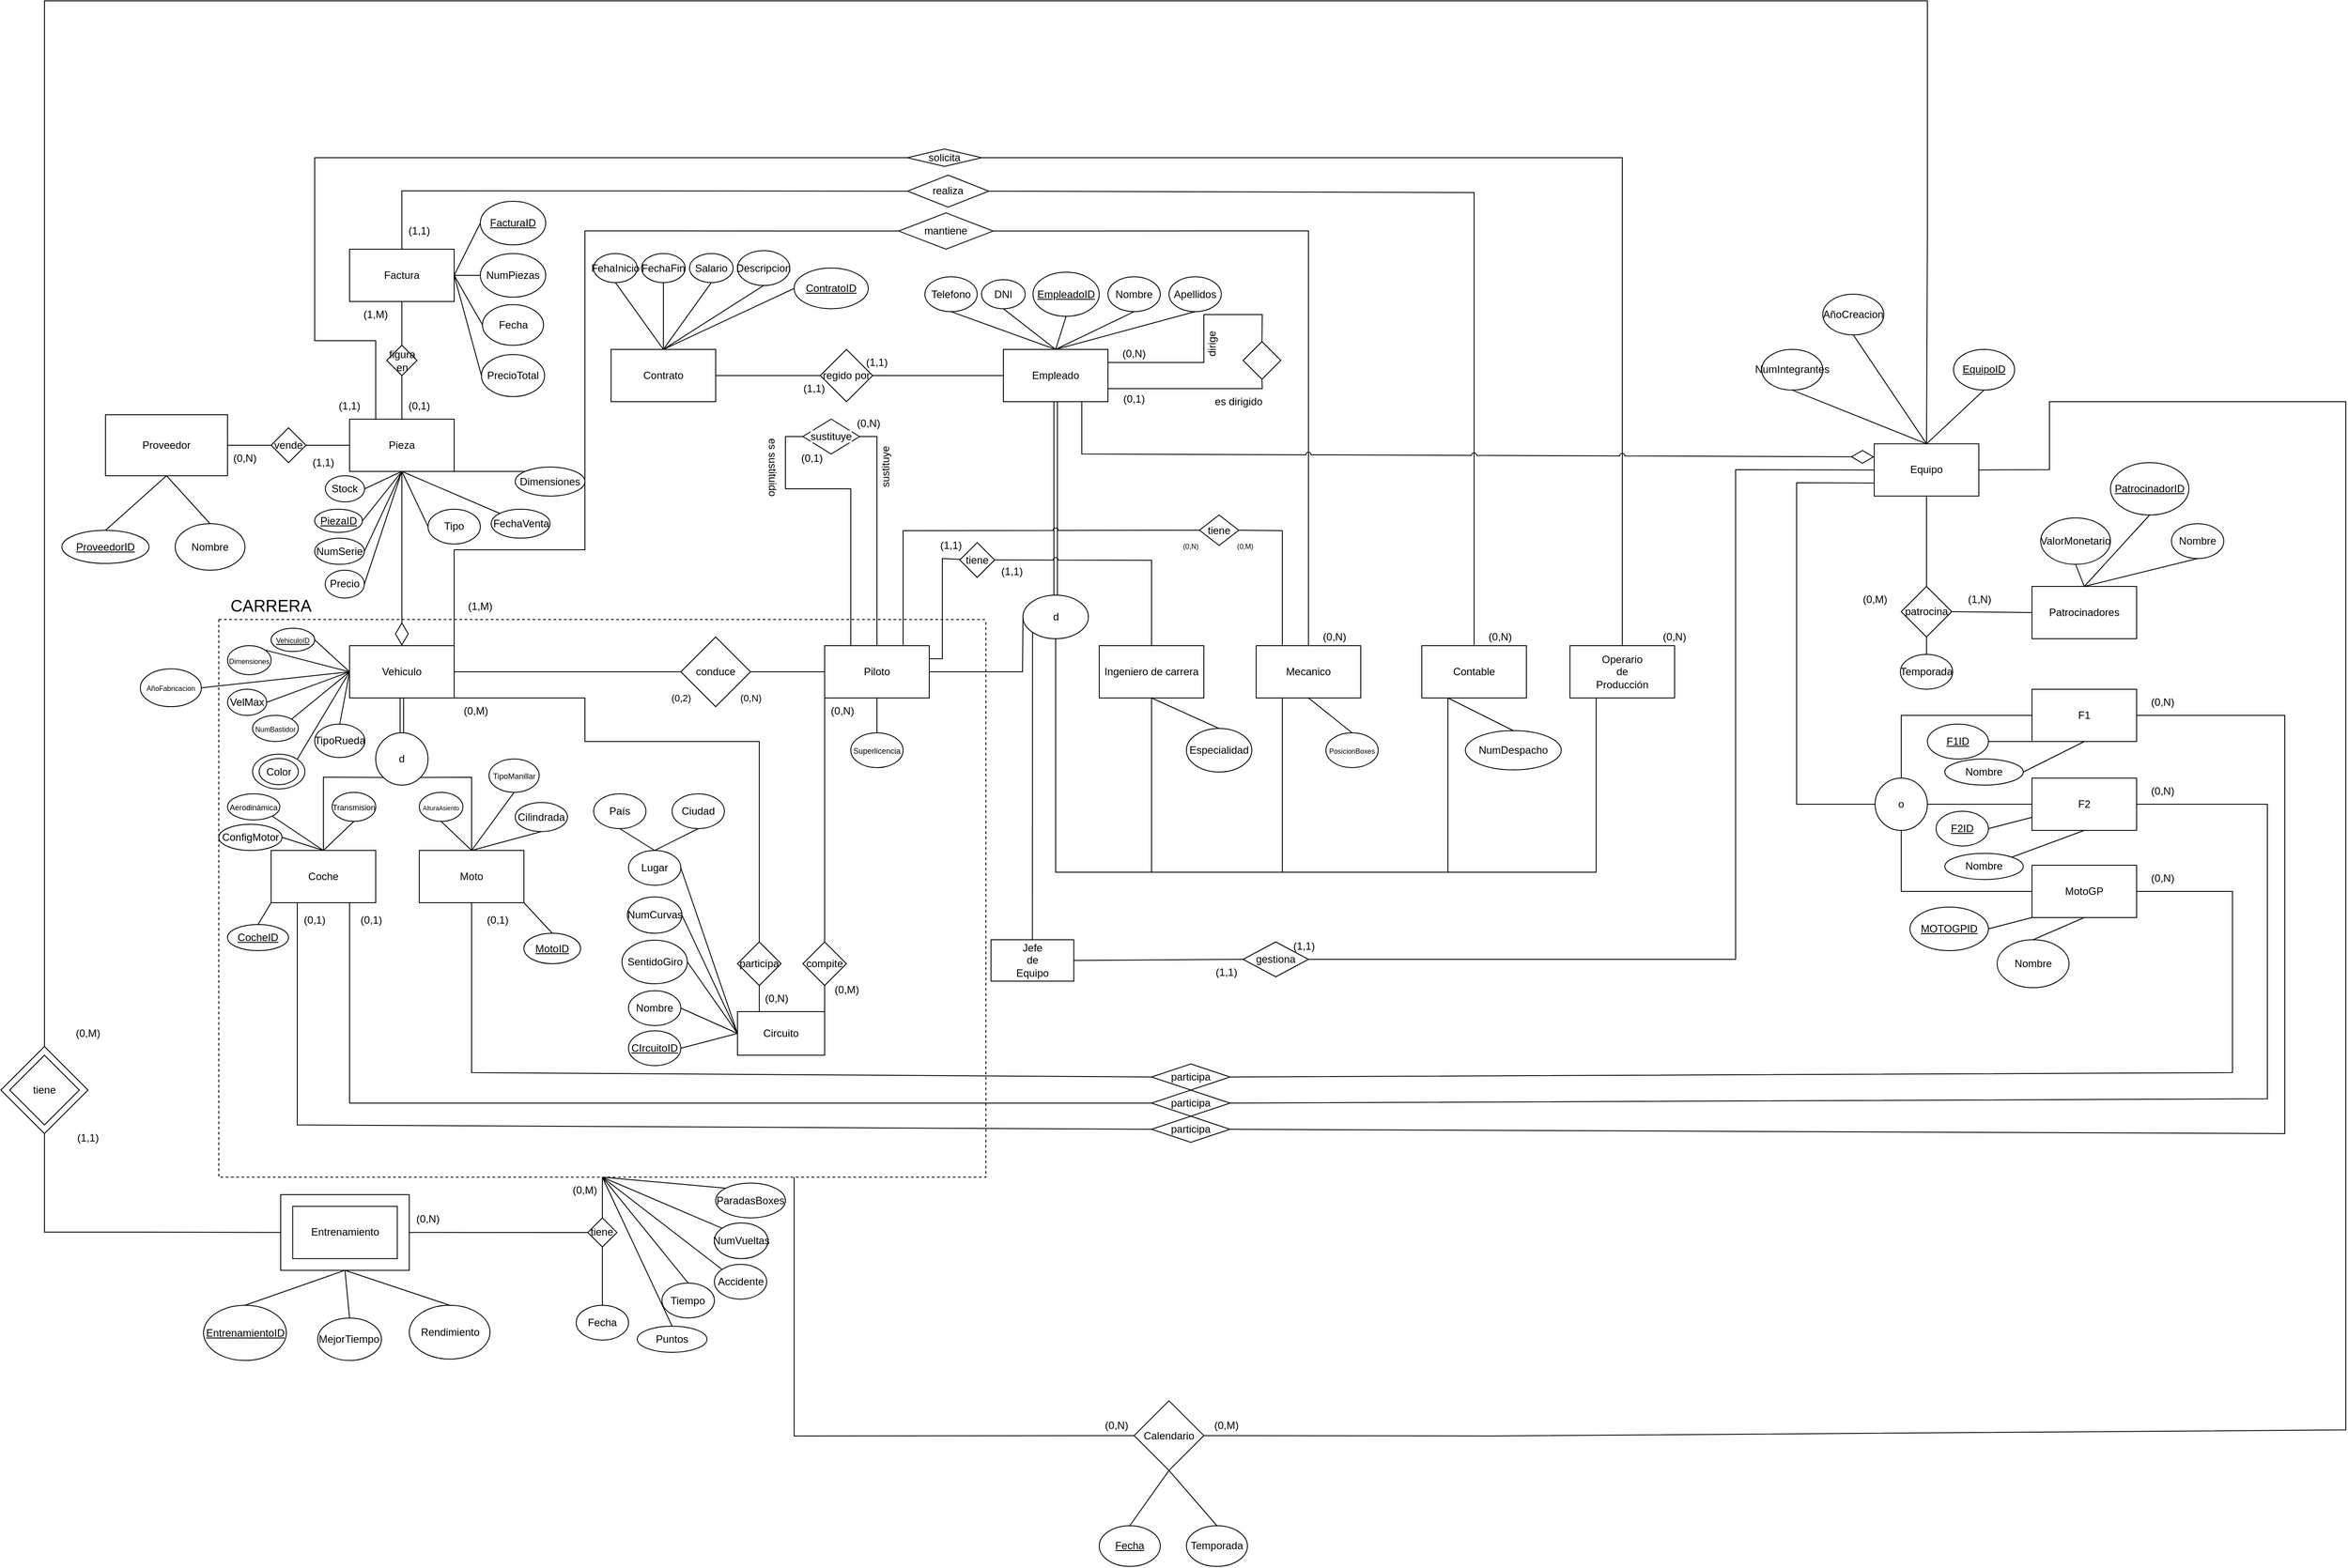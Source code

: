 <mxfile version="24.8.1">
  <diagram name="Página-1" id="TFbztxTmWdOHhdAnO1Mf">
    <mxGraphModel dx="1347" dy="1794" grid="1" gridSize="10" guides="1" tooltips="1" connect="1" arrows="1" fold="1" page="1" pageScale="1" pageWidth="827" pageHeight="1169" math="0" shadow="0">
      <root>
        <mxCell id="0" />
        <mxCell id="1" parent="0" />
        <mxCell id="SECvx_wLeYbV6vFdR2WC-1" value="Empleado" style="rounded=0;whiteSpace=wrap;html=1;" parent="1" vertex="1">
          <mxGeometry x="330" y="120" width="120" height="60" as="geometry" />
        </mxCell>
        <mxCell id="SECvx_wLeYbV6vFdR2WC-2" value="" style="shape=link;html=1;rounded=0;exitX=0.5;exitY=1;exitDx=0;exitDy=0;entryX=0.5;entryY=0;entryDx=0;entryDy=0;" parent="1" source="SECvx_wLeYbV6vFdR2WC-1" target="SECvx_wLeYbV6vFdR2WC-73" edge="1">
          <mxGeometry width="100" relative="1" as="geometry">
            <mxPoint x="380" y="240" as="sourcePoint" />
            <mxPoint x="280" y="280" as="targetPoint" />
          </mxGeometry>
        </mxCell>
        <mxCell id="SECvx_wLeYbV6vFdR2WC-3" value="Piloto" style="rounded=0;whiteSpace=wrap;html=1;" parent="1" vertex="1">
          <mxGeometry x="125" y="460" width="120" height="60" as="geometry" />
        </mxCell>
        <mxCell id="SECvx_wLeYbV6vFdR2WC-4" value="Vehiculo" style="rounded=0;whiteSpace=wrap;html=1;" parent="1" vertex="1">
          <mxGeometry x="-420" y="460" width="120" height="60" as="geometry" />
        </mxCell>
        <mxCell id="SECvx_wLeYbV6vFdR2WC-5" value="" style="endArrow=none;html=1;rounded=0;exitX=1;exitY=0.5;exitDx=0;exitDy=0;entryX=0;entryY=0.5;entryDx=0;entryDy=0;" parent="1" source="SECvx_wLeYbV6vFdR2WC-4" target="SECvx_wLeYbV6vFdR2WC-7" edge="1">
          <mxGeometry width="50" height="50" relative="1" as="geometry">
            <mxPoint x="130" y="550" as="sourcePoint" />
            <mxPoint x="180" y="500" as="targetPoint" />
          </mxGeometry>
        </mxCell>
        <mxCell id="SECvx_wLeYbV6vFdR2WC-6" value="(0,2)" style="edgeLabel;html=1;align=center;verticalAlign=middle;resizable=0;points=[];" parent="SECvx_wLeYbV6vFdR2WC-5" vertex="1" connectable="0">
          <mxGeometry x="-0.003" y="-6" relative="1" as="geometry">
            <mxPoint x="130" y="24" as="offset" />
          </mxGeometry>
        </mxCell>
        <mxCell id="SECvx_wLeYbV6vFdR2WC-7" value="conduce" style="rhombus;whiteSpace=wrap;html=1;" parent="1" vertex="1">
          <mxGeometry x="-40" y="450" width="80" height="80" as="geometry" />
        </mxCell>
        <mxCell id="SECvx_wLeYbV6vFdR2WC-8" value="" style="endArrow=none;html=1;rounded=0;entryX=0;entryY=0.5;entryDx=0;entryDy=0;exitX=1;exitY=0.5;exitDx=0;exitDy=0;" parent="1" source="SECvx_wLeYbV6vFdR2WC-7" target="SECvx_wLeYbV6vFdR2WC-3" edge="1">
          <mxGeometry width="50" height="50" relative="1" as="geometry">
            <mxPoint x="40" y="490" as="sourcePoint" />
            <mxPoint x="120" y="490" as="targetPoint" />
            <Array as="points" />
          </mxGeometry>
        </mxCell>
        <mxCell id="SECvx_wLeYbV6vFdR2WC-9" value="(0,N)" style="edgeLabel;html=1;align=center;verticalAlign=middle;resizable=0;points=[];" parent="SECvx_wLeYbV6vFdR2WC-8" vertex="1" connectable="0">
          <mxGeometry x="-0.003" y="-6" relative="1" as="geometry">
            <mxPoint x="-43" y="24" as="offset" />
          </mxGeometry>
        </mxCell>
        <mxCell id="SECvx_wLeYbV6vFdR2WC-10" value="(0,N)" style="text;html=1;align=center;verticalAlign=middle;resizable=0;points=[];autosize=1;strokeColor=none;fillColor=none;" parent="1" vertex="1">
          <mxGeometry x="150" y="190" width="50" height="30" as="geometry" />
        </mxCell>
        <mxCell id="SECvx_wLeYbV6vFdR2WC-11" value="(0,1)" style="text;html=1;align=center;verticalAlign=middle;resizable=0;points=[];autosize=1;strokeColor=none;fillColor=none;" parent="1" vertex="1">
          <mxGeometry x="85" y="230.0" width="50" height="30" as="geometry" />
        </mxCell>
        <mxCell id="SECvx_wLeYbV6vFdR2WC-12" value="es sustituido" style="text;html=1;align=center;verticalAlign=middle;resizable=0;points=[];autosize=1;strokeColor=none;fillColor=none;rotation=90;" parent="1" vertex="1">
          <mxGeometry x="20" y="240" width="90" height="30" as="geometry" />
        </mxCell>
        <mxCell id="SECvx_wLeYbV6vFdR2WC-13" value="sustituye" style="text;html=1;align=center;verticalAlign=middle;resizable=0;points=[];autosize=1;strokeColor=none;fillColor=none;rotation=-90;" parent="1" vertex="1">
          <mxGeometry x="160" y="240.0" width="70" height="30" as="geometry" />
        </mxCell>
        <mxCell id="SECvx_wLeYbV6vFdR2WC-14" value="Pieza" style="rounded=0;whiteSpace=wrap;html=1;" parent="1" vertex="1">
          <mxGeometry x="-420" y="200" width="120" height="60" as="geometry" />
        </mxCell>
        <mxCell id="SECvx_wLeYbV6vFdR2WC-16" value="" style="endArrow=none;html=1;rounded=0;fontSize=12;startSize=8;endSize=8;curved=1;entryX=0.5;entryY=1;entryDx=0;entryDy=0;exitX=1;exitY=0;exitDx=0;exitDy=0;" parent="1" source="SECvx_wLeYbV6vFdR2WC-92" target="SECvx_wLeYbV6vFdR2WC-17" edge="1">
          <mxGeometry width="50" height="50" relative="1" as="geometry">
            <mxPoint x="-40" y="900" as="sourcePoint" />
            <mxPoint x="125" y="862.5" as="targetPoint" />
          </mxGeometry>
        </mxCell>
        <mxCell id="SECvx_wLeYbV6vFdR2WC-17" value="compite" style="rhombus;whiteSpace=wrap;html=1;" parent="1" vertex="1">
          <mxGeometry x="100" y="800" width="50" height="50" as="geometry" />
        </mxCell>
        <mxCell id="SECvx_wLeYbV6vFdR2WC-18" value="" style="endArrow=none;html=1;rounded=0;fontSize=12;startSize=8;endSize=8;curved=1;exitX=0;exitY=1;exitDx=0;exitDy=0;entryX=0.5;entryY=0;entryDx=0;entryDy=0;" parent="1" source="SECvx_wLeYbV6vFdR2WC-3" target="SECvx_wLeYbV6vFdR2WC-17" edge="1">
          <mxGeometry width="50" height="50" relative="1" as="geometry">
            <mxPoint x="330" y="490" as="sourcePoint" />
            <mxPoint x="125" y="787.5" as="targetPoint" />
          </mxGeometry>
        </mxCell>
        <mxCell id="SECvx_wLeYbV6vFdR2WC-19" value="(0,M)" style="text;html=1;align=center;verticalAlign=middle;resizable=0;points=[];autosize=1;strokeColor=none;fillColor=none;" parent="1" vertex="1">
          <mxGeometry x="125" y="840" width="50" height="30" as="geometry" />
        </mxCell>
        <mxCell id="SECvx_wLeYbV6vFdR2WC-20" value="(0,N)" style="text;html=1;align=center;verticalAlign=middle;resizable=0;points=[];autosize=1;strokeColor=none;fillColor=none;" parent="1" vertex="1">
          <mxGeometry x="120" y="520" width="50" height="30" as="geometry" />
        </mxCell>
        <mxCell id="SECvx_wLeYbV6vFdR2WC-21" value="Ingeniero de carrera" style="rounded=0;whiteSpace=wrap;html=1;" parent="1" vertex="1">
          <mxGeometry x="440" y="460" width="120" height="60" as="geometry" />
        </mxCell>
        <mxCell id="SECvx_wLeYbV6vFdR2WC-22" value="Mecanico" style="rounded=0;whiteSpace=wrap;html=1;" parent="1" vertex="1">
          <mxGeometry x="620" y="460" width="120" height="60" as="geometry" />
        </mxCell>
        <mxCell id="SECvx_wLeYbV6vFdR2WC-23" value="" style="endArrow=none;html=1;rounded=0;exitX=0.5;exitY=0;exitDx=0;exitDy=0;entryX=1;entryY=1;entryDx=0;entryDy=0;" parent="1" source="SECvx_wLeYbV6vFdR2WC-94" target="SECvx_wLeYbV6vFdR2WC-24" edge="1">
          <mxGeometry width="50" height="50" relative="1" as="geometry">
            <mxPoint x="120" y="500" as="sourcePoint" />
            <mxPoint x="-240" y="610" as="targetPoint" />
            <Array as="points">
              <mxPoint x="-280" y="611" />
            </Array>
          </mxGeometry>
        </mxCell>
        <mxCell id="SECvx_wLeYbV6vFdR2WC-24" value="d" style="ellipse;whiteSpace=wrap;html=1;aspect=fixed;" parent="1" vertex="1">
          <mxGeometry x="-390" y="560" width="60" height="60" as="geometry" />
        </mxCell>
        <mxCell id="SECvx_wLeYbV6vFdR2WC-25" value="" style="endArrow=none;html=1;rounded=0;entryX=0;entryY=1;entryDx=0;entryDy=0;exitX=0.5;exitY=0;exitDx=0;exitDy=0;" parent="1" source="SECvx_wLeYbV6vFdR2WC-93" target="SECvx_wLeYbV6vFdR2WC-24" edge="1">
          <mxGeometry width="50" height="50" relative="1" as="geometry">
            <mxPoint x="150" y="490" as="sourcePoint" />
            <mxPoint x="200" y="440" as="targetPoint" />
            <Array as="points">
              <mxPoint x="-450" y="611" />
            </Array>
          </mxGeometry>
        </mxCell>
        <mxCell id="SECvx_wLeYbV6vFdR2WC-26" value="Proveedor" style="rounded=0;whiteSpace=wrap;html=1;" parent="1" vertex="1">
          <mxGeometry x="-700" y="195" width="140" height="70" as="geometry" />
        </mxCell>
        <mxCell id="SECvx_wLeYbV6vFdR2WC-27" value="Patrocinadores" style="rounded=0;whiteSpace=wrap;html=1;" parent="1" vertex="1">
          <mxGeometry x="1510" y="392" width="120" height="60" as="geometry" />
        </mxCell>
        <mxCell id="SECvx_wLeYbV6vFdR2WC-28" value="Entrenamiento" style="rounded=0;whiteSpace=wrap;html=1;" parent="1" vertex="1">
          <mxGeometry x="-485.25" y="1103.44" width="120" height="60" as="geometry" />
        </mxCell>
        <mxCell id="SECvx_wLeYbV6vFdR2WC-29" value="Contrato" style="rounded=0;whiteSpace=wrap;html=1;" parent="1" vertex="1">
          <mxGeometry x="-120" y="120" width="120" height="60" as="geometry" />
        </mxCell>
        <mxCell id="SECvx_wLeYbV6vFdR2WC-30" style="edgeStyle=orthogonalEdgeStyle;rounded=0;orthogonalLoop=1;jettySize=auto;html=1;exitX=0.5;exitY=1;exitDx=0;exitDy=0;" parent="1" edge="1">
          <mxGeometry relative="1" as="geometry">
            <mxPoint x="450" y="550" as="sourcePoint" />
            <mxPoint x="450" y="550" as="targetPoint" />
          </mxGeometry>
        </mxCell>
        <mxCell id="SECvx_wLeYbV6vFdR2WC-31" value="&lt;br&gt;&lt;span style=&quot;color: rgb(0, 0, 0); font-family: Helvetica; font-size: 12px; font-style: normal; font-variant-ligatures: normal; font-variant-caps: normal; font-weight: 400; letter-spacing: normal; orphans: 2; text-align: center; text-indent: 0px; text-transform: none; widows: 2; word-spacing: 0px; -webkit-text-stroke-width: 0px; white-space: nowrap; background-color: rgb(251, 251, 251); text-decoration-thickness: initial; text-decoration-style: initial; text-decoration-color: initial; display: inline !important; float: none;&quot;&gt;sustituye&lt;/span&gt;&lt;br&gt;&lt;div&gt;&lt;span style=&quot;color: rgb(0, 0, 0); font-family: Helvetica; font-size: 12px; font-style: normal; font-variant-ligatures: normal; font-variant-caps: normal; font-weight: 400; letter-spacing: normal; orphans: 2; text-align: center; text-indent: 0px; text-transform: none; widows: 2; word-spacing: 0px; -webkit-text-stroke-width: 0px; white-space: nowrap; background-color: rgb(251, 251, 251); text-decoration-thickness: initial; text-decoration-style: initial; text-decoration-color: initial; display: inline !important; float: none;&quot;&gt;&lt;br&gt;&lt;/span&gt;&lt;/div&gt;" style="rhombus;whiteSpace=wrap;html=1;" parent="1" vertex="1">
          <mxGeometry x="100" y="200" width="65" height="40" as="geometry" />
        </mxCell>
        <mxCell id="SECvx_wLeYbV6vFdR2WC-32" value="" style="endArrow=none;html=1;rounded=0;exitX=0.5;exitY=0;exitDx=0;exitDy=0;entryX=1;entryY=0.5;entryDx=0;entryDy=0;" parent="1" source="SECvx_wLeYbV6vFdR2WC-3" target="SECvx_wLeYbV6vFdR2WC-31" edge="1">
          <mxGeometry width="50" height="50" relative="1" as="geometry">
            <mxPoint x="270" y="400" as="sourcePoint" />
            <mxPoint x="320" y="350" as="targetPoint" />
            <Array as="points">
              <mxPoint x="185" y="300" />
              <mxPoint x="185" y="220" />
            </Array>
          </mxGeometry>
        </mxCell>
        <mxCell id="SECvx_wLeYbV6vFdR2WC-33" value="" style="endArrow=none;html=1;rounded=0;exitX=0.25;exitY=0;exitDx=0;exitDy=0;entryX=0;entryY=0.5;entryDx=0;entryDy=0;" parent="1" source="SECvx_wLeYbV6vFdR2WC-3" target="SECvx_wLeYbV6vFdR2WC-31" edge="1">
          <mxGeometry width="50" height="50" relative="1" as="geometry">
            <mxPoint x="170" y="510" as="sourcePoint" />
            <mxPoint x="220" y="460" as="targetPoint" />
            <Array as="points">
              <mxPoint x="155" y="430" />
              <mxPoint x="155" y="350" />
              <mxPoint x="155" y="280" />
              <mxPoint x="80" y="280" />
              <mxPoint x="80" y="220" />
            </Array>
          </mxGeometry>
        </mxCell>
        <mxCell id="SECvx_wLeYbV6vFdR2WC-34" value="patrocina" style="rhombus;whiteSpace=wrap;html=1;" parent="1" vertex="1">
          <mxGeometry x="1360" y="392" width="58" height="58" as="geometry" />
        </mxCell>
        <mxCell id="SECvx_wLeYbV6vFdR2WC-35" value="" style="endArrow=none;html=1;rounded=0;exitX=0;exitY=0.5;exitDx=0;exitDy=0;entryX=1;entryY=0.5;entryDx=0;entryDy=0;" parent="1" source="SECvx_wLeYbV6vFdR2WC-27" target="SECvx_wLeYbV6vFdR2WC-34" edge="1">
          <mxGeometry width="50" height="50" relative="1" as="geometry">
            <mxPoint x="1150" y="643.32" as="sourcePoint" />
            <mxPoint x="1200" y="593.32" as="targetPoint" />
          </mxGeometry>
        </mxCell>
        <mxCell id="SECvx_wLeYbV6vFdR2WC-36" value="" style="shape=link;html=1;rounded=0;exitX=0.5;exitY=1;exitDx=0;exitDy=0;entryX=0.5;entryY=0;entryDx=0;entryDy=0;" parent="1" source="SECvx_wLeYbV6vFdR2WC-4" target="SECvx_wLeYbV6vFdR2WC-24" edge="1">
          <mxGeometry width="100" relative="1" as="geometry">
            <mxPoint x="-130" y="410" as="sourcePoint" />
            <mxPoint x="-130" y="510" as="targetPoint" />
          </mxGeometry>
        </mxCell>
        <mxCell id="SECvx_wLeYbV6vFdR2WC-37" value="o" style="ellipse;whiteSpace=wrap;html=1;aspect=fixed;" parent="1" vertex="1">
          <mxGeometry x="1330" y="612" width="60" height="60" as="geometry" />
        </mxCell>
        <mxCell id="SECvx_wLeYbV6vFdR2WC-38" value="F1" style="rounded=0;whiteSpace=wrap;html=1;" parent="1" vertex="1">
          <mxGeometry x="1510" y="510" width="120" height="60" as="geometry" />
        </mxCell>
        <mxCell id="SECvx_wLeYbV6vFdR2WC-39" value="F2" style="rounded=0;whiteSpace=wrap;html=1;" parent="1" vertex="1">
          <mxGeometry x="1510" y="612" width="120" height="60" as="geometry" />
        </mxCell>
        <mxCell id="SECvx_wLeYbV6vFdR2WC-40" value="MotoGP" style="rounded=0;whiteSpace=wrap;html=1;" parent="1" vertex="1">
          <mxGeometry x="1510" y="712" width="120" height="60" as="geometry" />
        </mxCell>
        <mxCell id="SECvx_wLeYbV6vFdR2WC-41" value="" style="endArrow=none;html=1;rounded=0;exitX=0.5;exitY=0;exitDx=0;exitDy=0;entryX=0;entryY=0.5;entryDx=0;entryDy=0;" parent="1" source="SECvx_wLeYbV6vFdR2WC-37" target="SECvx_wLeYbV6vFdR2WC-38" edge="1">
          <mxGeometry width="50" height="50" relative="1" as="geometry">
            <mxPoint x="1230" y="552" as="sourcePoint" />
            <mxPoint x="1280" y="502" as="targetPoint" />
            <Array as="points">
              <mxPoint x="1360" y="540" />
              <mxPoint x="1400" y="540" />
            </Array>
          </mxGeometry>
        </mxCell>
        <mxCell id="SECvx_wLeYbV6vFdR2WC-42" value="" style="endArrow=none;html=1;rounded=0;exitX=1;exitY=0.5;exitDx=0;exitDy=0;entryX=0;entryY=0.5;entryDx=0;entryDy=0;" parent="1" source="SECvx_wLeYbV6vFdR2WC-37" target="SECvx_wLeYbV6vFdR2WC-39" edge="1">
          <mxGeometry width="50" height="50" relative="1" as="geometry">
            <mxPoint x="1310" y="582" as="sourcePoint" />
            <mxPoint x="1360" y="532" as="targetPoint" />
          </mxGeometry>
        </mxCell>
        <mxCell id="SECvx_wLeYbV6vFdR2WC-43" value="" style="endArrow=none;html=1;rounded=0;exitX=0.5;exitY=1;exitDx=0;exitDy=0;entryX=0;entryY=0.5;entryDx=0;entryDy=0;" parent="1" source="SECvx_wLeYbV6vFdR2WC-37" target="SECvx_wLeYbV6vFdR2WC-40" edge="1">
          <mxGeometry width="50" height="50" relative="1" as="geometry">
            <mxPoint x="1410" y="652" as="sourcePoint" />
            <mxPoint x="1520" y="550" as="targetPoint" />
            <Array as="points">
              <mxPoint x="1360" y="742" />
              <mxPoint x="1400" y="742" />
              <mxPoint x="1450" y="742" />
            </Array>
          </mxGeometry>
        </mxCell>
        <mxCell id="SECvx_wLeYbV6vFdR2WC-44" value="vende" style="rhombus;whiteSpace=wrap;html=1;" parent="1" vertex="1">
          <mxGeometry x="-510" y="210" width="40" height="40" as="geometry" />
        </mxCell>
        <mxCell id="SECvx_wLeYbV6vFdR2WC-45" value="" style="endArrow=none;html=1;rounded=0;exitX=1;exitY=0.5;exitDx=0;exitDy=0;entryX=0;entryY=0.5;entryDx=0;entryDy=0;" parent="1" source="SECvx_wLeYbV6vFdR2WC-26" target="SECvx_wLeYbV6vFdR2WC-44" edge="1">
          <mxGeometry width="50" height="50" relative="1" as="geometry">
            <mxPoint x="-270" y="480" as="sourcePoint" />
            <mxPoint x="-220" y="430" as="targetPoint" />
          </mxGeometry>
        </mxCell>
        <mxCell id="SECvx_wLeYbV6vFdR2WC-46" value="" style="endArrow=none;html=1;rounded=0;exitX=1;exitY=0.5;exitDx=0;exitDy=0;entryX=0;entryY=0.5;entryDx=0;entryDy=0;" parent="1" source="SECvx_wLeYbV6vFdR2WC-44" target="SECvx_wLeYbV6vFdR2WC-14" edge="1">
          <mxGeometry width="50" height="50" relative="1" as="geometry">
            <mxPoint x="-270" y="480" as="sourcePoint" />
            <mxPoint x="-220" y="430" as="targetPoint" />
          </mxGeometry>
        </mxCell>
        <mxCell id="SECvx_wLeYbV6vFdR2WC-47" value="" style="endArrow=none;html=1;rounded=0;exitX=0;exitY=0.5;exitDx=0;exitDy=0;" parent="1" source="SECvx_wLeYbV6vFdR2WC-1" target="SECvx_wLeYbV6vFdR2WC-48" edge="1">
          <mxGeometry width="50" height="50" relative="1" as="geometry">
            <mxPoint x="10" y="260" as="sourcePoint" />
            <mxPoint x="60" y="210" as="targetPoint" />
          </mxGeometry>
        </mxCell>
        <mxCell id="SECvx_wLeYbV6vFdR2WC-48" value="regido por" style="rhombus;whiteSpace=wrap;html=1;" parent="1" vertex="1">
          <mxGeometry x="120" y="120" width="60" height="60" as="geometry" />
        </mxCell>
        <mxCell id="SECvx_wLeYbV6vFdR2WC-49" value="" style="endArrow=none;html=1;rounded=0;entryX=0;entryY=0.5;entryDx=0;entryDy=0;exitX=1;exitY=0.5;exitDx=0;exitDy=0;" parent="1" source="SECvx_wLeYbV6vFdR2WC-29" target="SECvx_wLeYbV6vFdR2WC-48" edge="1">
          <mxGeometry width="50" height="50" relative="1" as="geometry">
            <mxPoint x="10" y="260" as="sourcePoint" />
            <mxPoint x="60" y="210" as="targetPoint" />
          </mxGeometry>
        </mxCell>
        <mxCell id="SECvx_wLeYbV6vFdR2WC-50" value="" style="endArrow=none;html=1;rounded=0;exitX=0.5;exitY=0;exitDx=0;exitDy=0;entryX=0.5;entryY=0;entryDx=0;entryDy=0;" parent="1" source="SECvx_wLeYbV6vFdR2WC-290" target="SECvx_wLeYbV6vFdR2WC-56" edge="1">
          <mxGeometry width="50" height="50" relative="1" as="geometry">
            <mxPoint x="550" y="120" as="sourcePoint" />
            <mxPoint x="140" y="410" as="targetPoint" />
            <Array as="points">
              <mxPoint x="1390" y="-10" />
              <mxPoint x="1390" y="-280" />
              <mxPoint x="1320" y="-280" />
              <mxPoint x="860" y="-280" />
              <mxPoint x="-770" y="-280" />
              <mxPoint x="-770" y="210" />
              <mxPoint x="-770" y="910" />
            </Array>
          </mxGeometry>
        </mxCell>
        <mxCell id="SECvx_wLeYbV6vFdR2WC-51" value="" style="rhombus;whiteSpace=wrap;html=1;" parent="1" vertex="1">
          <mxGeometry x="-810" y="930" width="80" height="80" as="geometry" />
        </mxCell>
        <mxCell id="SECvx_wLeYbV6vFdR2WC-52" value="" style="endArrow=none;html=1;rounded=0;exitX=0.5;exitY=1;exitDx=0;exitDy=0;entryX=0;entryY=0.5;entryDx=0;entryDy=0;" parent="1" source="SECvx_wLeYbV6vFdR2WC-56" edge="1">
          <mxGeometry width="50" height="50" relative="1" as="geometry">
            <mxPoint x="-230" y="790" as="sourcePoint" />
            <mxPoint x="-499" y="1133.435" as="targetPoint" />
            <Array as="points">
              <mxPoint x="-770" y="1133" />
              <mxPoint x="-660" y="1133" />
            </Array>
          </mxGeometry>
        </mxCell>
        <mxCell id="SECvx_wLeYbV6vFdR2WC-53" value="" style="endArrow=none;html=1;rounded=0;exitX=1;exitY=0.5;exitDx=0;exitDy=0;" parent="1" target="SECvx_wLeYbV6vFdR2WC-54" edge="1">
          <mxGeometry width="50" height="50" relative="1" as="geometry">
            <mxPoint x="-351.5" y="1133.435" as="sourcePoint" />
            <mxPoint x="-180" y="720" as="targetPoint" />
          </mxGeometry>
        </mxCell>
        <mxCell id="SECvx_wLeYbV6vFdR2WC-54" value="tiene" style="rhombus;whiteSpace=wrap;html=1;" parent="1" vertex="1">
          <mxGeometry x="-146.72" y="1116.72" width="33.44" height="33.44" as="geometry" />
        </mxCell>
        <mxCell id="SECvx_wLeYbV6vFdR2WC-55" value="" style="endArrow=none;html=1;rounded=0;exitX=0.5;exitY=0;exitDx=0;exitDy=0;entryX=0.5;entryY=1;entryDx=0;entryDy=0;" parent="1" source="SECvx_wLeYbV6vFdR2WC-54" target="SECvx_wLeYbV6vFdR2WC-88" edge="1">
          <mxGeometry width="50" height="50" relative="1" as="geometry">
            <mxPoint x="-230" y="770" as="sourcePoint" />
            <mxPoint x="-145" y="995" as="targetPoint" />
          </mxGeometry>
        </mxCell>
        <mxCell id="SECvx_wLeYbV6vFdR2WC-56" value="tiene" style="rhombus;whiteSpace=wrap;html=1;fillColor=none;" parent="1" vertex="1">
          <mxGeometry x="-820" y="920" width="100" height="100" as="geometry" />
        </mxCell>
        <mxCell id="SECvx_wLeYbV6vFdR2WC-57" value="Calendario" style="rhombus;whiteSpace=wrap;html=1;" parent="1" vertex="1">
          <mxGeometry x="480" y="1326.57" width="80" height="80" as="geometry" />
        </mxCell>
        <mxCell id="SECvx_wLeYbV6vFdR2WC-58" value="" style="endArrow=none;html=1;rounded=0;exitX=0.75;exitY=1;exitDx=0;exitDy=0;entryX=0;entryY=0.5;entryDx=0;entryDy=0;" parent="1" source="SECvx_wLeYbV6vFdR2WC-88" target="SECvx_wLeYbV6vFdR2WC-57" edge="1">
          <mxGeometry width="50" height="50" relative="1" as="geometry">
            <mxPoint x="103.355" y="1160" as="sourcePoint" />
            <mxPoint x="103.36" y="1336.57" as="targetPoint" />
            <Array as="points">
              <mxPoint x="90" y="1367" />
            </Array>
          </mxGeometry>
        </mxCell>
        <mxCell id="SECvx_wLeYbV6vFdR2WC-59" value="&lt;font style=&quot;font-size: 19px;&quot;&gt;CARRERA&lt;/font&gt;" style="text;html=1;align=center;verticalAlign=middle;whiteSpace=wrap;rounded=0;" parent="1" vertex="1">
          <mxGeometry x="-540" y="400" width="60" height="30" as="geometry" />
        </mxCell>
        <mxCell id="SECvx_wLeYbV6vFdR2WC-60" value="(1,1)" style="text;html=1;align=center;verticalAlign=middle;whiteSpace=wrap;rounded=0;" parent="1" vertex="1">
          <mxGeometry x="83.44" y="150" width="60" height="30" as="geometry" />
        </mxCell>
        <mxCell id="SECvx_wLeYbV6vFdR2WC-61" value="(1,1)" style="text;html=1;align=center;verticalAlign=middle;whiteSpace=wrap;rounded=0;" parent="1" vertex="1">
          <mxGeometry x="155" y="120" width="60" height="30" as="geometry" />
        </mxCell>
        <mxCell id="SECvx_wLeYbV6vFdR2WC-62" value="(1,N)" style="text;html=1;align=center;verticalAlign=middle;whiteSpace=wrap;rounded=0;" parent="1" vertex="1">
          <mxGeometry x="1420" y="392" width="60" height="30" as="geometry" />
        </mxCell>
        <mxCell id="SECvx_wLeYbV6vFdR2WC-63" value="(0,N)" style="text;html=1;align=center;verticalAlign=middle;whiteSpace=wrap;rounded=0;" parent="1" vertex="1">
          <mxGeometry x="-360" y="1103.44" width="60" height="30" as="geometry" />
        </mxCell>
        <mxCell id="SECvx_wLeYbV6vFdR2WC-64" value="(0,M)" style="text;html=1;align=center;verticalAlign=middle;whiteSpace=wrap;rounded=0;" parent="1" vertex="1">
          <mxGeometry x="-180" y="1070" width="60" height="30" as="geometry" />
        </mxCell>
        <mxCell id="SECvx_wLeYbV6vFdR2WC-65" value="participa" style="rhombus;whiteSpace=wrap;html=1;" parent="1" vertex="1">
          <mxGeometry x="25" y="800" width="50" height="50" as="geometry" />
        </mxCell>
        <mxCell id="SECvx_wLeYbV6vFdR2WC-66" value="(1,1)" style="text;html=1;align=center;verticalAlign=middle;whiteSpace=wrap;rounded=0;" parent="1" vertex="1">
          <mxGeometry x="-480" y="235" width="60" height="30" as="geometry" />
        </mxCell>
        <mxCell id="SECvx_wLeYbV6vFdR2WC-67" value="(0,N)" style="text;html=1;align=center;verticalAlign=middle;whiteSpace=wrap;rounded=0;" parent="1" vertex="1">
          <mxGeometry x="-570" y="230" width="60" height="30" as="geometry" />
        </mxCell>
        <mxCell id="SECvx_wLeYbV6vFdR2WC-68" value="(1,1)" style="text;html=1;align=center;verticalAlign=middle;whiteSpace=wrap;rounded=0;" parent="1" vertex="1">
          <mxGeometry x="-750" y="1010" width="60" height="30" as="geometry" />
        </mxCell>
        <mxCell id="SECvx_wLeYbV6vFdR2WC-69" value="(0,M)" style="text;html=1;align=center;verticalAlign=middle;whiteSpace=wrap;rounded=0;" parent="1" vertex="1">
          <mxGeometry x="-750" y="890" width="60" height="30" as="geometry" />
        </mxCell>
        <mxCell id="SECvx_wLeYbV6vFdR2WC-70" value="Contable" style="rounded=0;whiteSpace=wrap;html=1;" parent="1" vertex="1">
          <mxGeometry x="810" y="460" width="120" height="60" as="geometry" />
        </mxCell>
        <mxCell id="SECvx_wLeYbV6vFdR2WC-71" value="Operario&lt;div&gt;de&lt;/div&gt;&lt;div&gt;Producción&lt;/div&gt;" style="rounded=0;whiteSpace=wrap;html=1;" parent="1" vertex="1">
          <mxGeometry x="980" y="460" width="120" height="60" as="geometry" />
        </mxCell>
        <mxCell id="SECvx_wLeYbV6vFdR2WC-72" value="" style="swimlane;startSize=0;dashed=1;strokeWidth=0;glass=0;opacity=0;" parent="1" vertex="1">
          <mxGeometry x="100" y="310" width="1050" height="440" as="geometry">
            <mxRectangle x="100" y="400" width="50" height="40" as="alternateBounds" />
          </mxGeometry>
        </mxCell>
        <mxCell id="SECvx_wLeYbV6vFdR2WC-73" value="d" style="ellipse;whiteSpace=wrap;html=1;" parent="SECvx_wLeYbV6vFdR2WC-72" vertex="1">
          <mxGeometry x="252.5" y="92.0" width="75" height="50" as="geometry" />
        </mxCell>
        <mxCell id="SECvx_wLeYbV6vFdR2WC-74" value="tiene" style="rhombus;whiteSpace=wrap;html=1;" parent="SECvx_wLeYbV6vFdR2WC-72" vertex="1">
          <mxGeometry x="180" y="31.66" width="40" height="40" as="geometry" />
        </mxCell>
        <mxCell id="SECvx_wLeYbV6vFdR2WC-75" value="tiene" style="rhombus;whiteSpace=wrap;html=1;" parent="SECvx_wLeYbV6vFdR2WC-72" vertex="1">
          <mxGeometry x="455" width="45" height="35" as="geometry" />
        </mxCell>
        <mxCell id="SECvx_wLeYbV6vFdR2WC-76" value="(0,N)" style="text;html=1;align=center;verticalAlign=middle;whiteSpace=wrap;rounded=0;" parent="SECvx_wLeYbV6vFdR2WC-72" vertex="1">
          <mxGeometry x="590" y="130" width="40" height="20" as="geometry" />
        </mxCell>
        <mxCell id="SECvx_wLeYbV6vFdR2WC-77" value="(1,1)" style="text;html=1;align=center;verticalAlign=middle;whiteSpace=wrap;rounded=0;" parent="SECvx_wLeYbV6vFdR2WC-72" vertex="1">
          <mxGeometry x="140" y="20" width="60" height="30" as="geometry" />
        </mxCell>
        <mxCell id="SECvx_wLeYbV6vFdR2WC-78" value="(1,1)" style="text;html=1;align=center;verticalAlign=middle;whiteSpace=wrap;rounded=0;" parent="SECvx_wLeYbV6vFdR2WC-72" vertex="1">
          <mxGeometry x="210" y="50" width="60" height="30" as="geometry" />
        </mxCell>
        <mxCell id="SECvx_wLeYbV6vFdR2WC-79" value="&lt;font style=&quot;font-size: 8px;&quot;&gt;(0,N)&lt;/font&gt;" style="text;html=1;align=center;verticalAlign=middle;whiteSpace=wrap;rounded=0;rotation=0;" parent="SECvx_wLeYbV6vFdR2WC-72" vertex="1">
          <mxGeometry x="430" y="27" width="30" height="15" as="geometry" />
        </mxCell>
        <mxCell id="SECvx_wLeYbV6vFdR2WC-80" value="&lt;font style=&quot;font-size: 8px;&quot;&gt;(0,M)&lt;/font&gt;" style="text;html=1;align=center;verticalAlign=middle;whiteSpace=wrap;rounded=0;" parent="SECvx_wLeYbV6vFdR2WC-72" vertex="1">
          <mxGeometry x="490" y="30" width="35" height="9" as="geometry" />
        </mxCell>
        <mxCell id="SECvx_wLeYbV6vFdR2WC-81" value="(0,N)" style="text;html=1;align=center;verticalAlign=middle;whiteSpace=wrap;rounded=0;" parent="SECvx_wLeYbV6vFdR2WC-72" vertex="1">
          <mxGeometry x="770" y="125" width="60" height="30" as="geometry" />
        </mxCell>
        <mxCell id="SECvx_wLeYbV6vFdR2WC-82" value="(0,N)" style="text;html=1;align=center;verticalAlign=middle;whiteSpace=wrap;rounded=0;" parent="SECvx_wLeYbV6vFdR2WC-72" vertex="1">
          <mxGeometry x="970" y="125" width="60" height="30" as="geometry" />
        </mxCell>
        <mxCell id="SECvx_wLeYbV6vFdR2WC-83" value="Especialidad" style="ellipse;whiteSpace=wrap;html=1;" parent="SECvx_wLeYbV6vFdR2WC-72" vertex="1">
          <mxGeometry x="440" y="245" width="75" height="50" as="geometry" />
        </mxCell>
        <mxCell id="SECvx_wLeYbV6vFdR2WC-84" value="&lt;font style=&quot;font-size: 8px;&quot;&gt;PosicionBoxes&lt;/font&gt;" style="ellipse;whiteSpace=wrap;html=1;" parent="SECvx_wLeYbV6vFdR2WC-72" vertex="1">
          <mxGeometry x="600" y="250" width="60" height="40" as="geometry" />
        </mxCell>
        <mxCell id="84BXC9kEN1KS4G5tI1nU-1" value="NumDespacho" style="ellipse;whiteSpace=wrap;html=1;" vertex="1" parent="SECvx_wLeYbV6vFdR2WC-72">
          <mxGeometry x="760" y="247.5" width="110" height="45" as="geometry" />
        </mxCell>
        <mxCell id="SECvx_wLeYbV6vFdR2WC-86" value="" style="endArrow=none;html=1;rounded=0;entryX=0;entryY=0.75;entryDx=0;entryDy=0;exitX=0;exitY=0.5;exitDx=0;exitDy=0;" parent="1" source="SECvx_wLeYbV6vFdR2WC-37" target="SECvx_wLeYbV6vFdR2WC-290" edge="1">
          <mxGeometry width="50" height="50" relative="1" as="geometry">
            <mxPoint x="1060" y="730" as="sourcePoint" />
            <mxPoint x="1110" y="680" as="targetPoint" />
            <Array as="points">
              <mxPoint x="1240" y="642" />
              <mxPoint x="1240" y="273" />
            </Array>
          </mxGeometry>
        </mxCell>
        <mxCell id="SECvx_wLeYbV6vFdR2WC-87" value="" style="endArrow=none;html=1;rounded=0;entryX=0.5;entryY=0;entryDx=0;entryDy=0;exitX=1;exitY=1;exitDx=0;exitDy=0;" parent="1" source="SECvx_wLeYbV6vFdR2WC-4" target="SECvx_wLeYbV6vFdR2WC-65" edge="1">
          <mxGeometry width="50" height="50" relative="1" as="geometry">
            <mxPoint x="-30" y="800" as="sourcePoint" />
            <mxPoint x="20" y="750" as="targetPoint" />
            <Array as="points">
              <mxPoint x="-150" y="520" />
              <mxPoint x="-150" y="570" />
              <mxPoint x="50" y="570" />
            </Array>
          </mxGeometry>
        </mxCell>
        <mxCell id="SECvx_wLeYbV6vFdR2WC-88" value="" style="swimlane;startSize=0;fillStyle=dots;dashed=1;" parent="1" vertex="1">
          <mxGeometry x="-570" y="430" width="880" height="640" as="geometry" />
        </mxCell>
        <mxCell id="SECvx_wLeYbV6vFdR2WC-89" value="(0,M)" style="text;html=1;align=center;verticalAlign=middle;whiteSpace=wrap;rounded=0;" parent="SECvx_wLeYbV6vFdR2WC-88" vertex="1">
          <mxGeometry x="265" y="90" width="60" height="30" as="geometry" />
        </mxCell>
        <mxCell id="SECvx_wLeYbV6vFdR2WC-90" value="(0,N)" style="text;html=1;align=center;verticalAlign=middle;whiteSpace=wrap;rounded=0;" parent="SECvx_wLeYbV6vFdR2WC-88" vertex="1">
          <mxGeometry x="610" y="420" width="60" height="30" as="geometry" />
        </mxCell>
        <mxCell id="SECvx_wLeYbV6vFdR2WC-92" value="Circuito" style="rounded=0;whiteSpace=wrap;html=1;" parent="SECvx_wLeYbV6vFdR2WC-88" vertex="1">
          <mxGeometry x="595" y="450" width="100" height="50" as="geometry" />
        </mxCell>
        <mxCell id="SECvx_wLeYbV6vFdR2WC-93" value="Coche" style="rounded=0;whiteSpace=wrap;html=1;" parent="SECvx_wLeYbV6vFdR2WC-88" vertex="1">
          <mxGeometry x="60" y="265" width="120" height="60" as="geometry" />
        </mxCell>
        <mxCell id="SECvx_wLeYbV6vFdR2WC-94" value="Moto" style="rounded=0;whiteSpace=wrap;html=1;" parent="SECvx_wLeYbV6vFdR2WC-88" vertex="1">
          <mxGeometry x="230" y="265" width="120" height="60" as="geometry" />
        </mxCell>
        <mxCell id="SECvx_wLeYbV6vFdR2WC-95" value="(0,1)" style="text;html=1;align=center;verticalAlign=middle;whiteSpace=wrap;rounded=0;" parent="SECvx_wLeYbV6vFdR2WC-88" vertex="1">
          <mxGeometry x="290" y="330" width="60" height="30" as="geometry" />
        </mxCell>
        <mxCell id="SECvx_wLeYbV6vFdR2WC-96" value="(0,1)" style="text;html=1;align=center;verticalAlign=middle;whiteSpace=wrap;rounded=0;" parent="SECvx_wLeYbV6vFdR2WC-88" vertex="1">
          <mxGeometry x="145" y="330" width="60" height="30" as="geometry" />
        </mxCell>
        <mxCell id="SECvx_wLeYbV6vFdR2WC-97" value="(0,1)" style="text;html=1;align=center;verticalAlign=middle;whiteSpace=wrap;rounded=0;" parent="SECvx_wLeYbV6vFdR2WC-88" vertex="1">
          <mxGeometry x="80" y="330" width="60" height="30" as="geometry" />
        </mxCell>
        <mxCell id="SECvx_wLeYbV6vFdR2WC-98" value="&lt;font style=&quot;font-size: 9px;&quot;&gt;Superlicencia&lt;/font&gt;" style="ellipse;whiteSpace=wrap;html=1;" parent="SECvx_wLeYbV6vFdR2WC-88" vertex="1">
          <mxGeometry x="725" y="130" width="60" height="40" as="geometry" />
        </mxCell>
        <mxCell id="SECvx_wLeYbV6vFdR2WC-99" value="&lt;u&gt;CIrcuitoID&lt;/u&gt;" style="ellipse;whiteSpace=wrap;html=1;" parent="SECvx_wLeYbV6vFdR2WC-88" vertex="1">
          <mxGeometry x="470" y="472" width="60" height="40" as="geometry" />
        </mxCell>
        <mxCell id="SECvx_wLeYbV6vFdR2WC-100" value="Nombre" style="ellipse;whiteSpace=wrap;html=1;" parent="SECvx_wLeYbV6vFdR2WC-88" vertex="1">
          <mxGeometry x="470" y="426" width="60" height="40" as="geometry" />
        </mxCell>
        <mxCell id="SECvx_wLeYbV6vFdR2WC-101" value="SentidoGiro" style="ellipse;whiteSpace=wrap;html=1;" parent="SECvx_wLeYbV6vFdR2WC-88" vertex="1">
          <mxGeometry x="462.5" y="368" width="75" height="50" as="geometry" />
        </mxCell>
        <mxCell id="SECvx_wLeYbV6vFdR2WC-102" value="NumCurvas" style="ellipse;whiteSpace=wrap;html=1;" parent="SECvx_wLeYbV6vFdR2WC-88" vertex="1">
          <mxGeometry x="468.74" y="318.33" width="62.51" height="41.67" as="geometry" />
        </mxCell>
        <mxCell id="SECvx_wLeYbV6vFdR2WC-103" value="" style="endArrow=none;html=1;rounded=0;entryX=1;entryY=0.5;entryDx=0;entryDy=0;exitX=0;exitY=0.5;exitDx=0;exitDy=0;" parent="SECvx_wLeYbV6vFdR2WC-88" source="SECvx_wLeYbV6vFdR2WC-92" target="SECvx_wLeYbV6vFdR2WC-99" edge="1">
          <mxGeometry width="50" height="50" relative="1" as="geometry">
            <mxPoint x="540" y="560" as="sourcePoint" />
            <mxPoint x="590" y="510" as="targetPoint" />
          </mxGeometry>
        </mxCell>
        <mxCell id="SECvx_wLeYbV6vFdR2WC-104" value="" style="endArrow=none;html=1;rounded=0;entryX=0;entryY=0.5;entryDx=0;entryDy=0;exitX=1;exitY=0.5;exitDx=0;exitDy=0;" parent="SECvx_wLeYbV6vFdR2WC-88" source="SECvx_wLeYbV6vFdR2WC-100" target="SECvx_wLeYbV6vFdR2WC-92" edge="1">
          <mxGeometry width="50" height="50" relative="1" as="geometry">
            <mxPoint x="540" y="560" as="sourcePoint" />
            <mxPoint x="590" y="510" as="targetPoint" />
          </mxGeometry>
        </mxCell>
        <mxCell id="SECvx_wLeYbV6vFdR2WC-105" value="" style="endArrow=none;html=1;rounded=0;exitX=1;exitY=0.5;exitDx=0;exitDy=0;entryX=0;entryY=0.5;entryDx=0;entryDy=0;" parent="SECvx_wLeYbV6vFdR2WC-88" source="SECvx_wLeYbV6vFdR2WC-101" target="SECvx_wLeYbV6vFdR2WC-92" edge="1">
          <mxGeometry width="50" height="50" relative="1" as="geometry">
            <mxPoint x="540" y="560" as="sourcePoint" />
            <mxPoint x="590" y="510" as="targetPoint" />
          </mxGeometry>
        </mxCell>
        <mxCell id="SECvx_wLeYbV6vFdR2WC-106" value="" style="endArrow=none;html=1;rounded=0;entryX=0;entryY=0.5;entryDx=0;entryDy=0;exitX=1;exitY=0.5;exitDx=0;exitDy=0;" parent="SECvx_wLeYbV6vFdR2WC-88" source="SECvx_wLeYbV6vFdR2WC-102" target="SECvx_wLeYbV6vFdR2WC-92" edge="1">
          <mxGeometry width="50" height="50" relative="1" as="geometry">
            <mxPoint x="540" y="560" as="sourcePoint" />
            <mxPoint x="590" y="510" as="targetPoint" />
          </mxGeometry>
        </mxCell>
        <mxCell id="SECvx_wLeYbV6vFdR2WC-107" value="&lt;font style=&quot;font-size: 8px;&quot;&gt;&lt;u&gt;VehiculoID&lt;/u&gt;&lt;/font&gt;" style="ellipse;whiteSpace=wrap;html=1;" parent="SECvx_wLeYbV6vFdR2WC-88" vertex="1">
          <mxGeometry x="60" y="10" width="50" height="26.67" as="geometry" />
        </mxCell>
        <mxCell id="SECvx_wLeYbV6vFdR2WC-108" value="&lt;font style=&quot;font-size: 8px;&quot;&gt;NumBastidor&lt;/font&gt;" style="ellipse;whiteSpace=wrap;html=1;" parent="SECvx_wLeYbV6vFdR2WC-88" vertex="1">
          <mxGeometry x="38.75" y="110" width="52.41" height="30" as="geometry" />
        </mxCell>
        <mxCell id="SECvx_wLeYbV6vFdR2WC-109" value="TipoRueda" style="ellipse;whiteSpace=wrap;html=1;" parent="SECvx_wLeYbV6vFdR2WC-88" vertex="1">
          <mxGeometry x="110" y="120.0" width="57.5" height="38.33" as="geometry" />
        </mxCell>
        <mxCell id="SECvx_wLeYbV6vFdR2WC-110" value="" style="ellipse;whiteSpace=wrap;html=1;" parent="SECvx_wLeYbV6vFdR2WC-88" vertex="1">
          <mxGeometry x="46.25" y="159.5" width="45" height="30" as="geometry" />
        </mxCell>
        <mxCell id="SECvx_wLeYbV6vFdR2WC-111" value="Color" style="ellipse;whiteSpace=wrap;html=1;fillColor=none;" parent="SECvx_wLeYbV6vFdR2WC-88" vertex="1">
          <mxGeometry x="38.75" y="154.5" width="60" height="40" as="geometry" />
        </mxCell>
        <mxCell id="SECvx_wLeYbV6vFdR2WC-112" value="&lt;font style=&quot;font-size: 8px;&quot;&gt;Dimensiones&lt;/font&gt;" style="ellipse;whiteSpace=wrap;html=1;" parent="SECvx_wLeYbV6vFdR2WC-88" vertex="1">
          <mxGeometry x="10" y="30.0" width="50" height="33.34" as="geometry" />
        </mxCell>
        <mxCell id="SECvx_wLeYbV6vFdR2WC-113" value="VelMax" style="ellipse;whiteSpace=wrap;html=1;" parent="SECvx_wLeYbV6vFdR2WC-88" vertex="1">
          <mxGeometry x="10" y="80" width="45" height="30" as="geometry" />
        </mxCell>
        <mxCell id="SECvx_wLeYbV6vFdR2WC-114" value="Lugar" style="ellipse;whiteSpace=wrap;html=1;" parent="SECvx_wLeYbV6vFdR2WC-88" vertex="1">
          <mxGeometry x="470" y="265" width="60" height="40" as="geometry" />
        </mxCell>
        <mxCell id="SECvx_wLeYbV6vFdR2WC-115" value="Ciudad" style="ellipse;whiteSpace=wrap;html=1;" parent="SECvx_wLeYbV6vFdR2WC-88" vertex="1">
          <mxGeometry x="520" y="200" width="60" height="40" as="geometry" />
        </mxCell>
        <mxCell id="SECvx_wLeYbV6vFdR2WC-116" value="País" style="ellipse;whiteSpace=wrap;html=1;" parent="SECvx_wLeYbV6vFdR2WC-88" vertex="1">
          <mxGeometry x="430" y="200" width="60" height="40" as="geometry" />
        </mxCell>
        <mxCell id="SECvx_wLeYbV6vFdR2WC-117" value="" style="endArrow=none;html=1;rounded=0;entryX=0.5;entryY=1;entryDx=0;entryDy=0;exitX=0.5;exitY=0;exitDx=0;exitDy=0;" parent="SECvx_wLeYbV6vFdR2WC-88" source="SECvx_wLeYbV6vFdR2WC-114" target="SECvx_wLeYbV6vFdR2WC-116" edge="1">
          <mxGeometry width="50" height="50" relative="1" as="geometry">
            <mxPoint x="700" y="480" as="sourcePoint" />
            <mxPoint x="750" y="430" as="targetPoint" />
          </mxGeometry>
        </mxCell>
        <mxCell id="SECvx_wLeYbV6vFdR2WC-118" value="" style="endArrow=none;html=1;rounded=0;exitX=0.5;exitY=1;exitDx=0;exitDy=0;entryX=0.5;entryY=0;entryDx=0;entryDy=0;" parent="SECvx_wLeYbV6vFdR2WC-88" source="SECvx_wLeYbV6vFdR2WC-115" target="SECvx_wLeYbV6vFdR2WC-114" edge="1">
          <mxGeometry width="50" height="50" relative="1" as="geometry">
            <mxPoint x="700" y="480" as="sourcePoint" />
            <mxPoint x="750" y="430" as="targetPoint" />
          </mxGeometry>
        </mxCell>
        <mxCell id="SECvx_wLeYbV6vFdR2WC-119" value="" style="endArrow=none;html=1;rounded=0;exitX=1;exitY=0.5;exitDx=0;exitDy=0;entryX=0;entryY=0.5;entryDx=0;entryDy=0;" parent="SECvx_wLeYbV6vFdR2WC-88" source="SECvx_wLeYbV6vFdR2WC-114" target="SECvx_wLeYbV6vFdR2WC-92" edge="1">
          <mxGeometry width="50" height="50" relative="1" as="geometry">
            <mxPoint x="670" y="480" as="sourcePoint" />
            <mxPoint x="720" y="430" as="targetPoint" />
          </mxGeometry>
        </mxCell>
        <mxCell id="SECvx_wLeYbV6vFdR2WC-120" value="&lt;font style=&quot;font-size: 9px;&quot;&gt;Aerodinámica&lt;/font&gt;" style="ellipse;whiteSpace=wrap;html=1;" parent="SECvx_wLeYbV6vFdR2WC-88" vertex="1">
          <mxGeometry x="10" y="200" width="60" height="30" as="geometry" />
        </mxCell>
        <mxCell id="SECvx_wLeYbV6vFdR2WC-121" value="ConfigMotor" style="ellipse;whiteSpace=wrap;html=1;" parent="SECvx_wLeYbV6vFdR2WC-88" vertex="1">
          <mxGeometry y="235" width="72.5" height="30" as="geometry" />
        </mxCell>
        <mxCell id="SECvx_wLeYbV6vFdR2WC-122" value="&lt;font style=&quot;font-size: 9px;&quot;&gt;Transmision&lt;/font&gt;" style="ellipse;whiteSpace=wrap;html=1;" parent="SECvx_wLeYbV6vFdR2WC-88" vertex="1">
          <mxGeometry x="130" y="198.33" width="50" height="33.33" as="geometry" />
        </mxCell>
        <mxCell id="SECvx_wLeYbV6vFdR2WC-123" value="" style="endArrow=none;html=1;rounded=0;exitX=1;exitY=1;exitDx=0;exitDy=0;entryX=0.5;entryY=0;entryDx=0;entryDy=0;" parent="SECvx_wLeYbV6vFdR2WC-88" source="SECvx_wLeYbV6vFdR2WC-120" target="SECvx_wLeYbV6vFdR2WC-93" edge="1">
          <mxGeometry width="50" height="50" relative="1" as="geometry">
            <mxPoint x="330" y="360" as="sourcePoint" />
            <mxPoint x="380" y="310" as="targetPoint" />
          </mxGeometry>
        </mxCell>
        <mxCell id="SECvx_wLeYbV6vFdR2WC-124" value="" style="endArrow=none;html=1;rounded=0;exitX=1;exitY=0.5;exitDx=0;exitDy=0;entryX=0.5;entryY=0;entryDx=0;entryDy=0;" parent="SECvx_wLeYbV6vFdR2WC-88" source="SECvx_wLeYbV6vFdR2WC-121" target="SECvx_wLeYbV6vFdR2WC-93" edge="1">
          <mxGeometry width="50" height="50" relative="1" as="geometry">
            <mxPoint x="71" y="236" as="sourcePoint" />
            <mxPoint x="130" y="275" as="targetPoint" />
          </mxGeometry>
        </mxCell>
        <mxCell id="SECvx_wLeYbV6vFdR2WC-125" value="" style="endArrow=none;html=1;rounded=0;exitX=0.5;exitY=1;exitDx=0;exitDy=0;entryX=0.5;entryY=0;entryDx=0;entryDy=0;" parent="SECvx_wLeYbV6vFdR2WC-88" source="SECvx_wLeYbV6vFdR2WC-122" target="SECvx_wLeYbV6vFdR2WC-93" edge="1">
          <mxGeometry width="50" height="50" relative="1" as="geometry">
            <mxPoint x="81" y="246" as="sourcePoint" />
            <mxPoint x="140" y="285" as="targetPoint" />
          </mxGeometry>
        </mxCell>
        <mxCell id="SECvx_wLeYbV6vFdR2WC-126" value="&lt;font style=&quot;font-size: 9px;&quot;&gt;TipoManillar&lt;/font&gt;" style="ellipse;whiteSpace=wrap;html=1;" parent="SECvx_wLeYbV6vFdR2WC-88" vertex="1">
          <mxGeometry x="310" y="160" width="57.5" height="38.33" as="geometry" />
        </mxCell>
        <mxCell id="SECvx_wLeYbV6vFdR2WC-127" value="" style="endArrow=none;html=1;rounded=0;exitX=0.5;exitY=0;exitDx=0;exitDy=0;entryX=0.5;entryY=1;entryDx=0;entryDy=0;" parent="SECvx_wLeYbV6vFdR2WC-88" source="SECvx_wLeYbV6vFdR2WC-94" target="SECvx_wLeYbV6vFdR2WC-126" edge="1">
          <mxGeometry width="50" height="50" relative="1" as="geometry">
            <mxPoint x="590" y="300" as="sourcePoint" />
            <mxPoint x="640" y="250" as="targetPoint" />
          </mxGeometry>
        </mxCell>
        <mxCell id="SECvx_wLeYbV6vFdR2WC-128" value="Cilindrada" style="ellipse;whiteSpace=wrap;html=1;" parent="SECvx_wLeYbV6vFdR2WC-88" vertex="1">
          <mxGeometry x="340" y="210" width="60" height="33.33" as="geometry" />
        </mxCell>
        <mxCell id="SECvx_wLeYbV6vFdR2WC-129" value="" style="endArrow=none;html=1;rounded=0;exitX=0.5;exitY=0;exitDx=0;exitDy=0;entryX=0.5;entryY=1;entryDx=0;entryDy=0;" parent="SECvx_wLeYbV6vFdR2WC-88" source="SECvx_wLeYbV6vFdR2WC-94" target="SECvx_wLeYbV6vFdR2WC-128" edge="1">
          <mxGeometry width="50" height="50" relative="1" as="geometry">
            <mxPoint x="430" y="280" as="sourcePoint" />
            <mxPoint x="480" y="230" as="targetPoint" />
          </mxGeometry>
        </mxCell>
        <mxCell id="SECvx_wLeYbV6vFdR2WC-130" value="&lt;font style=&quot;font-size: 7px;&quot;&gt;AlturaAsiento&lt;/font&gt;" style="ellipse;whiteSpace=wrap;html=1;" parent="SECvx_wLeYbV6vFdR2WC-88" vertex="1">
          <mxGeometry x="230" y="198.33" width="50" height="33.33" as="geometry" />
        </mxCell>
        <mxCell id="SECvx_wLeYbV6vFdR2WC-131" value="" style="endArrow=none;html=1;rounded=0;exitX=0.5;exitY=0;exitDx=0;exitDy=0;entryX=0.5;entryY=1;entryDx=0;entryDy=0;" parent="SECvx_wLeYbV6vFdR2WC-88" source="SECvx_wLeYbV6vFdR2WC-94" target="SECvx_wLeYbV6vFdR2WC-130" edge="1">
          <mxGeometry width="50" height="50" relative="1" as="geometry">
            <mxPoint x="300" y="280" as="sourcePoint" />
            <mxPoint x="350" y="230" as="targetPoint" />
          </mxGeometry>
        </mxCell>
        <mxCell id="5l4o2kaE72MD60bICphv-7" value="&lt;u&gt;CocheID&lt;/u&gt;" style="ellipse;whiteSpace=wrap;html=1;" parent="SECvx_wLeYbV6vFdR2WC-88" vertex="1">
          <mxGeometry x="10" y="350" width="70" height="30" as="geometry" />
        </mxCell>
        <mxCell id="5l4o2kaE72MD60bICphv-8" value="&lt;u&gt;MotoID&lt;/u&gt;" style="ellipse;whiteSpace=wrap;html=1;" parent="SECvx_wLeYbV6vFdR2WC-88" vertex="1">
          <mxGeometry x="350" y="360" width="65" height="35" as="geometry" />
        </mxCell>
        <mxCell id="5l4o2kaE72MD60bICphv-9" value="" style="endArrow=none;html=1;rounded=0;exitX=0.5;exitY=0;exitDx=0;exitDy=0;entryX=0;entryY=1;entryDx=0;entryDy=0;" parent="SECvx_wLeYbV6vFdR2WC-88" source="5l4o2kaE72MD60bICphv-7" target="SECvx_wLeYbV6vFdR2WC-93" edge="1">
          <mxGeometry width="50" height="50" relative="1" as="geometry">
            <mxPoint x="310" y="290" as="sourcePoint" />
            <mxPoint x="360" y="240" as="targetPoint" />
          </mxGeometry>
        </mxCell>
        <mxCell id="5l4o2kaE72MD60bICphv-10" value="" style="endArrow=none;html=1;rounded=0;entryX=0.5;entryY=0;entryDx=0;entryDy=0;exitX=1;exitY=1;exitDx=0;exitDy=0;" parent="SECvx_wLeYbV6vFdR2WC-88" source="SECvx_wLeYbV6vFdR2WC-94" target="5l4o2kaE72MD60bICphv-8" edge="1">
          <mxGeometry width="50" height="50" relative="1" as="geometry">
            <mxPoint x="310" y="290" as="sourcePoint" />
            <mxPoint x="360" y="240" as="targetPoint" />
          </mxGeometry>
        </mxCell>
        <mxCell id="SECvx_wLeYbV6vFdR2WC-132" value="" style="endArrow=none;html=1;rounded=0;exitX=0.25;exitY=0;exitDx=0;exitDy=0;entryX=0.5;entryY=1;entryDx=0;entryDy=0;" parent="1" source="SECvx_wLeYbV6vFdR2WC-92" target="SECvx_wLeYbV6vFdR2WC-65" edge="1">
          <mxGeometry width="50" height="50" relative="1" as="geometry">
            <mxPoint x="-40" y="830" as="sourcePoint" />
            <mxPoint x="10" y="780" as="targetPoint" />
          </mxGeometry>
        </mxCell>
        <mxCell id="SECvx_wLeYbV6vFdR2WC-133" value="" style="endArrow=none;html=1;rounded=0;entryX=1;entryY=0.5;entryDx=0;entryDy=0;exitX=1;exitY=0.5;exitDx=0;exitDy=0;jumpStyle=arc;" parent="1" source="SECvx_wLeYbV6vFdR2WC-57" target="SECvx_wLeYbV6vFdR2WC-290" edge="1">
          <mxGeometry width="50" height="50" relative="1" as="geometry">
            <mxPoint x="872" y="1050" as="sourcePoint" />
            <mxPoint x="640" y="610" as="targetPoint" />
            <Array as="points">
              <mxPoint x="888" y="1367" />
              <mxPoint x="1870" y="1360" />
              <mxPoint x="1870" y="180" />
              <mxPoint x="1690" y="180" />
              <mxPoint x="1530" y="180" />
              <mxPoint x="1530" y="258" />
            </Array>
          </mxGeometry>
        </mxCell>
        <mxCell id="SECvx_wLeYbV6vFdR2WC-134" value="" style="endArrow=none;html=1;rounded=0;entryX=0.5;entryY=0;entryDx=0;entryDy=0;exitX=0.5;exitY=1;exitDx=0;exitDy=0;" parent="1" source="SECvx_wLeYbV6vFdR2WC-290" target="SECvx_wLeYbV6vFdR2WC-34" edge="1">
          <mxGeometry width="50" height="50" relative="1" as="geometry">
            <mxPoint x="1150" y="590" as="sourcePoint" />
            <mxPoint x="1200" y="540" as="targetPoint" />
          </mxGeometry>
        </mxCell>
        <mxCell id="SECvx_wLeYbV6vFdR2WC-135" value="Factura" style="rounded=0;whiteSpace=wrap;html=1;" parent="1" vertex="1">
          <mxGeometry x="-420" y="5" width="120" height="60" as="geometry" />
        </mxCell>
        <mxCell id="SECvx_wLeYbV6vFdR2WC-136" value="" style="endArrow=none;html=1;rounded=0;exitX=0.5;exitY=0;exitDx=0;exitDy=0;entryX=0.5;entryY=1;entryDx=0;entryDy=0;" parent="1" source="SECvx_wLeYbV6vFdR2WC-14" target="SECvx_wLeYbV6vFdR2WC-137" edge="1">
          <mxGeometry width="50" height="50" relative="1" as="geometry">
            <mxPoint x="-60" y="300" as="sourcePoint" />
            <mxPoint x="-10" y="250" as="targetPoint" />
          </mxGeometry>
        </mxCell>
        <mxCell id="SECvx_wLeYbV6vFdR2WC-137" value="figura en" style="rhombus;whiteSpace=wrap;html=1;" parent="1" vertex="1">
          <mxGeometry x="-377.37" y="115.25" width="34.75" height="34.75" as="geometry" />
        </mxCell>
        <mxCell id="SECvx_wLeYbV6vFdR2WC-138" value="" style="endArrow=none;html=1;rounded=0;exitX=0.5;exitY=0;exitDx=0;exitDy=0;entryX=0.5;entryY=1;entryDx=0;entryDy=0;" parent="1" source="SECvx_wLeYbV6vFdR2WC-137" target="SECvx_wLeYbV6vFdR2WC-135" edge="1">
          <mxGeometry width="50" height="50" relative="1" as="geometry">
            <mxPoint x="-60" y="300" as="sourcePoint" />
            <mxPoint x="-10" y="250" as="targetPoint" />
          </mxGeometry>
        </mxCell>
        <mxCell id="SECvx_wLeYbV6vFdR2WC-139" value="" style="endArrow=none;html=1;rounded=0;exitX=0;exitY=0.5;exitDx=0;exitDy=0;entryX=0.25;entryY=0;entryDx=0;entryDy=0;" parent="1" source="SECvx_wLeYbV6vFdR2WC-140" target="SECvx_wLeYbV6vFdR2WC-14" edge="1">
          <mxGeometry width="50" height="50" relative="1" as="geometry">
            <mxPoint x="630" y="430" as="sourcePoint" />
            <mxPoint x="680" y="380" as="targetPoint" />
            <Array as="points">
              <mxPoint x="-200" y="-100" />
              <mxPoint x="-460" y="-100" />
              <mxPoint x="-460" y="110" />
              <mxPoint x="-390" y="110" />
            </Array>
          </mxGeometry>
        </mxCell>
        <mxCell id="SECvx_wLeYbV6vFdR2WC-140" value="solicita" style="rhombus;whiteSpace=wrap;html=1;" parent="1" vertex="1">
          <mxGeometry x="220" y="-110" width="85" height="20" as="geometry" />
        </mxCell>
        <mxCell id="SECvx_wLeYbV6vFdR2WC-141" value="" style="endArrow=none;html=1;rounded=0;entryX=1;entryY=0.5;entryDx=0;entryDy=0;exitX=0.5;exitY=0;exitDx=0;exitDy=0;" parent="1" source="SECvx_wLeYbV6vFdR2WC-71" target="SECvx_wLeYbV6vFdR2WC-140" edge="1">
          <mxGeometry width="50" height="50" relative="1" as="geometry">
            <mxPoint x="320" y="190" as="sourcePoint" />
            <mxPoint x="370" y="140" as="targetPoint" />
            <Array as="points">
              <mxPoint x="1040" y="420" />
              <mxPoint x="1040" y="-100" />
            </Array>
          </mxGeometry>
        </mxCell>
        <mxCell id="SECvx_wLeYbV6vFdR2WC-142" value="realiza" style="rhombus;whiteSpace=wrap;html=1;" parent="1" vertex="1">
          <mxGeometry x="220" y="-80" width="93.36" height="36.72" as="geometry" />
        </mxCell>
        <mxCell id="SECvx_wLeYbV6vFdR2WC-143" value="" style="endArrow=none;html=1;rounded=0;exitX=0.5;exitY=0;exitDx=0;exitDy=0;entryX=0;entryY=0.5;entryDx=0;entryDy=0;" parent="1" source="SECvx_wLeYbV6vFdR2WC-135" target="SECvx_wLeYbV6vFdR2WC-142" edge="1">
          <mxGeometry width="50" height="50" relative="1" as="geometry">
            <mxPoint x="150" y="190" as="sourcePoint" />
            <mxPoint x="200" y="140" as="targetPoint" />
            <Array as="points">
              <mxPoint x="-360" y="-62" />
            </Array>
          </mxGeometry>
        </mxCell>
        <mxCell id="SECvx_wLeYbV6vFdR2WC-144" value="" style="endArrow=none;html=1;rounded=0;entryX=0.5;entryY=0;entryDx=0;entryDy=0;exitX=1;exitY=0.5;exitDx=0;exitDy=0;" parent="1" source="SECvx_wLeYbV6vFdR2WC-142" target="SECvx_wLeYbV6vFdR2WC-70" edge="1">
          <mxGeometry width="50" height="50" relative="1" as="geometry">
            <mxPoint x="120" y="190" as="sourcePoint" />
            <mxPoint x="170" y="140" as="targetPoint" />
            <Array as="points">
              <mxPoint x="870" y="-60" />
              <mxPoint x="870" y="390" />
            </Array>
          </mxGeometry>
        </mxCell>
        <mxCell id="SECvx_wLeYbV6vFdR2WC-145" value="" style="endArrow=none;html=1;rounded=0;exitX=1;exitY=0;exitDx=0;exitDy=0;entryX=0;entryY=0.5;entryDx=0;entryDy=0;" parent="1" source="SECvx_wLeYbV6vFdR2WC-4" target="SECvx_wLeYbV6vFdR2WC-146" edge="1">
          <mxGeometry width="50" height="50" relative="1" as="geometry">
            <mxPoint x="170" y="490" as="sourcePoint" />
            <mxPoint x="220" y="440" as="targetPoint" />
            <Array as="points">
              <mxPoint x="-300" y="350" />
              <mxPoint x="-150" y="350" />
              <mxPoint x="-150" y="-16" />
            </Array>
          </mxGeometry>
        </mxCell>
        <mxCell id="SECvx_wLeYbV6vFdR2WC-146" value="mantiene" style="rhombus;whiteSpace=wrap;html=1;" parent="1" vertex="1">
          <mxGeometry x="210" y="-36.67" width="108.31" height="41.67" as="geometry" />
        </mxCell>
        <mxCell id="SECvx_wLeYbV6vFdR2WC-147" value="" style="endArrow=none;html=1;rounded=0;entryX=1;entryY=0.5;entryDx=0;entryDy=0;exitX=0.5;exitY=0;exitDx=0;exitDy=0;jumpStyle=arc;" parent="1" source="SECvx_wLeYbV6vFdR2WC-22" target="SECvx_wLeYbV6vFdR2WC-146" edge="1">
          <mxGeometry width="50" height="50" relative="1" as="geometry">
            <mxPoint x="320" y="260" as="sourcePoint" />
            <mxPoint x="370" y="210" as="targetPoint" />
            <Array as="points">
              <mxPoint x="680" y="380" />
              <mxPoint x="680" y="-16" />
            </Array>
          </mxGeometry>
        </mxCell>
        <mxCell id="SECvx_wLeYbV6vFdR2WC-148" value="" style="endArrow=none;html=1;rounded=0;exitX=0.5;exitY=1;exitDx=0;exitDy=0;entryX=0.5;entryY=1;entryDx=0;entryDy=0;" parent="1" source="SECvx_wLeYbV6vFdR2WC-73" target="SECvx_wLeYbV6vFdR2WC-21" edge="1">
          <mxGeometry width="50" height="50" relative="1" as="geometry">
            <mxPoint x="550" y="620" as="sourcePoint" />
            <mxPoint x="600" y="570" as="targetPoint" />
            <Array as="points">
              <mxPoint x="390" y="560" />
              <mxPoint x="390" y="720" />
              <mxPoint x="500" y="720" />
            </Array>
          </mxGeometry>
        </mxCell>
        <mxCell id="SECvx_wLeYbV6vFdR2WC-149" value="" style="endArrow=none;html=1;rounded=0;exitX=1;exitY=0.5;exitDx=0;exitDy=0;entryX=0;entryY=0.5;entryDx=0;entryDy=0;" parent="1" source="SECvx_wLeYbV6vFdR2WC-3" target="SECvx_wLeYbV6vFdR2WC-73" edge="1">
          <mxGeometry width="50" height="50" relative="1" as="geometry">
            <mxPoint x="490" y="610" as="sourcePoint" />
            <mxPoint x="540" y="560" as="targetPoint" />
            <Array as="points">
              <mxPoint x="352" y="490" />
            </Array>
          </mxGeometry>
        </mxCell>
        <mxCell id="SECvx_wLeYbV6vFdR2WC-150" value="" style="endArrow=none;html=1;rounded=0;exitX=0.5;exitY=1;exitDx=0;exitDy=0;entryX=0.25;entryY=1;entryDx=0;entryDy=0;" parent="1" source="SECvx_wLeYbV6vFdR2WC-73" target="SECvx_wLeYbV6vFdR2WC-22" edge="1">
          <mxGeometry width="50" height="50" relative="1" as="geometry">
            <mxPoint x="650" y="610" as="sourcePoint" />
            <mxPoint x="700" y="560" as="targetPoint" />
            <Array as="points">
              <mxPoint x="390" y="560" />
              <mxPoint x="390" y="720" />
              <mxPoint x="650" y="720" />
            </Array>
          </mxGeometry>
        </mxCell>
        <mxCell id="SECvx_wLeYbV6vFdR2WC-151" value="" style="endArrow=none;html=1;rounded=0;exitX=0.5;exitY=1;exitDx=0;exitDy=0;entryX=0.25;entryY=1;entryDx=0;entryDy=0;" parent="1" source="SECvx_wLeYbV6vFdR2WC-73" target="SECvx_wLeYbV6vFdR2WC-70" edge="1">
          <mxGeometry width="50" height="50" relative="1" as="geometry">
            <mxPoint x="630" y="610" as="sourcePoint" />
            <mxPoint x="680" y="560" as="targetPoint" />
            <Array as="points">
              <mxPoint x="390" y="560" />
              <mxPoint x="390" y="720" />
              <mxPoint x="840" y="720" />
            </Array>
          </mxGeometry>
        </mxCell>
        <mxCell id="SECvx_wLeYbV6vFdR2WC-152" value="" style="endArrow=none;html=1;rounded=0;entryX=0.25;entryY=1;entryDx=0;entryDy=0;exitX=0.5;exitY=1;exitDx=0;exitDy=0;" parent="1" source="SECvx_wLeYbV6vFdR2WC-73" target="SECvx_wLeYbV6vFdR2WC-71" edge="1">
          <mxGeometry width="50" height="50" relative="1" as="geometry">
            <mxPoint x="760" y="610" as="sourcePoint" />
            <mxPoint x="810" y="560" as="targetPoint" />
            <Array as="points">
              <mxPoint x="390" y="720" />
              <mxPoint x="1010" y="720" />
            </Array>
          </mxGeometry>
        </mxCell>
        <mxCell id="SECvx_wLeYbV6vFdR2WC-153" value="" style="endArrow=none;html=1;rounded=0;entryX=0.5;entryY=1;entryDx=0;entryDy=0;exitX=1;exitY=0.75;exitDx=0;exitDy=0;" parent="1" source="SECvx_wLeYbV6vFdR2WC-1" target="SECvx_wLeYbV6vFdR2WC-285" edge="1">
          <mxGeometry width="50" height="50" relative="1" as="geometry">
            <mxPoint x="480" y="490" as="sourcePoint" />
            <mxPoint x="530" y="440" as="targetPoint" />
            <Array as="points">
              <mxPoint x="627" y="165" />
            </Array>
          </mxGeometry>
        </mxCell>
        <mxCell id="SECvx_wLeYbV6vFdR2WC-154" value="" style="endArrow=none;html=1;rounded=0;entryX=0.5;entryY=0;entryDx=0;entryDy=0;exitX=1;exitY=0.25;exitDx=0;exitDy=0;" parent="1" source="SECvx_wLeYbV6vFdR2WC-1" target="SECvx_wLeYbV6vFdR2WC-285" edge="1">
          <mxGeometry width="50" height="50" relative="1" as="geometry">
            <mxPoint x="430" y="500" as="sourcePoint" />
            <mxPoint x="480" y="450" as="targetPoint" />
            <Array as="points">
              <mxPoint x="560" y="135" />
              <mxPoint x="560" y="80" />
              <mxPoint x="627" y="80" />
            </Array>
          </mxGeometry>
        </mxCell>
        <mxCell id="SECvx_wLeYbV6vFdR2WC-155" value="" style="endArrow=none;html=1;rounded=0;exitX=1;exitY=0.25;exitDx=0;exitDy=0;" parent="1" source="SECvx_wLeYbV6vFdR2WC-3" target="SECvx_wLeYbV6vFdR2WC-74" edge="1">
          <mxGeometry width="50" height="50" relative="1" as="geometry">
            <mxPoint x="410" y="600" as="sourcePoint" />
            <mxPoint x="460" y="550" as="targetPoint" />
            <Array as="points">
              <mxPoint x="260" y="475" />
              <mxPoint x="260" y="360" />
            </Array>
          </mxGeometry>
        </mxCell>
        <mxCell id="SECvx_wLeYbV6vFdR2WC-156" value="" style="endArrow=none;html=1;rounded=0;exitX=1;exitY=0.5;exitDx=0;exitDy=0;entryX=0.5;entryY=0;entryDx=0;entryDy=0;jumpStyle=arc;" parent="1" source="SECvx_wLeYbV6vFdR2WC-74" target="SECvx_wLeYbV6vFdR2WC-21" edge="1">
          <mxGeometry width="50" height="50" relative="1" as="geometry">
            <mxPoint x="490" y="600" as="sourcePoint" />
            <mxPoint x="540" y="550" as="targetPoint" />
            <Array as="points">
              <mxPoint x="440" y="362" />
              <mxPoint x="500" y="362" />
            </Array>
          </mxGeometry>
        </mxCell>
        <mxCell id="SECvx_wLeYbV6vFdR2WC-157" value="" style="endArrow=none;html=1;rounded=0;exitX=0.75;exitY=0;exitDx=0;exitDy=0;entryX=0;entryY=0.5;entryDx=0;entryDy=0;jumpStyle=arc;" parent="1" source="SECvx_wLeYbV6vFdR2WC-3" target="SECvx_wLeYbV6vFdR2WC-75" edge="1">
          <mxGeometry width="50" height="50" relative="1" as="geometry">
            <mxPoint x="490" y="570" as="sourcePoint" />
            <mxPoint x="540" y="520" as="targetPoint" />
            <Array as="points">
              <mxPoint x="215" y="328" />
            </Array>
          </mxGeometry>
        </mxCell>
        <mxCell id="SECvx_wLeYbV6vFdR2WC-158" value="" style="endArrow=none;html=1;rounded=0;entryX=1;entryY=0.5;entryDx=0;entryDy=0;exitX=0.25;exitY=0;exitDx=0;exitDy=0;" parent="1" source="SECvx_wLeYbV6vFdR2WC-22" target="SECvx_wLeYbV6vFdR2WC-75" edge="1">
          <mxGeometry width="50" height="50" relative="1" as="geometry">
            <mxPoint x="540" y="460" as="sourcePoint" />
            <mxPoint x="590" y="410" as="targetPoint" />
            <Array as="points">
              <mxPoint x="650" y="328" />
            </Array>
          </mxGeometry>
        </mxCell>
        <mxCell id="SECvx_wLeYbV6vFdR2WC-159" value="Jefe&lt;div&gt;de&lt;/div&gt;&lt;div&gt;Equipo&lt;/div&gt;" style="rounded=0;whiteSpace=wrap;html=1;" parent="1" vertex="1">
          <mxGeometry x="315.84" y="797.5" width="95" height="47.5" as="geometry" />
        </mxCell>
        <mxCell id="SECvx_wLeYbV6vFdR2WC-160" value="" style="endArrow=none;html=1;rounded=0;exitX=0;exitY=1;exitDx=0;exitDy=0;entryX=0.5;entryY=0;entryDx=0;entryDy=0;" parent="1" source="SECvx_wLeYbV6vFdR2WC-73" target="SECvx_wLeYbV6vFdR2WC-159" edge="1">
          <mxGeometry width="50" height="50" relative="1" as="geometry">
            <mxPoint x="740" y="710" as="sourcePoint" />
            <mxPoint x="790" y="660" as="targetPoint" />
          </mxGeometry>
        </mxCell>
        <mxCell id="SECvx_wLeYbV6vFdR2WC-161" value="gestiona" style="rhombus;whiteSpace=wrap;html=1;" parent="1" vertex="1">
          <mxGeometry x="605" y="800" width="75" height="40" as="geometry" />
        </mxCell>
        <mxCell id="SECvx_wLeYbV6vFdR2WC-162" value="" style="endArrow=none;html=1;rounded=0;entryX=0;entryY=0.5;entryDx=0;entryDy=0;exitX=1;exitY=0.5;exitDx=0;exitDy=0;" parent="1" source="SECvx_wLeYbV6vFdR2WC-161" target="SECvx_wLeYbV6vFdR2WC-290" edge="1">
          <mxGeometry width="50" height="50" relative="1" as="geometry">
            <mxPoint x="625" y="800" as="sourcePoint" />
            <mxPoint x="790" y="660" as="targetPoint" />
            <Array as="points">
              <mxPoint x="1170" y="820" />
              <mxPoint x="1170" y="258" />
            </Array>
          </mxGeometry>
        </mxCell>
        <mxCell id="SECvx_wLeYbV6vFdR2WC-163" value="" style="endArrow=none;html=1;rounded=0;exitX=1;exitY=0.5;exitDx=0;exitDy=0;entryX=0;entryY=0.5;entryDx=0;entryDy=0;" parent="1" source="SECvx_wLeYbV6vFdR2WC-159" target="SECvx_wLeYbV6vFdR2WC-161" edge="1">
          <mxGeometry width="50" height="50" relative="1" as="geometry">
            <mxPoint x="740" y="710" as="sourcePoint" />
            <mxPoint x="790" y="660" as="targetPoint" />
          </mxGeometry>
        </mxCell>
        <mxCell id="SECvx_wLeYbV6vFdR2WC-164" value="(0,1)" style="text;html=1;align=center;verticalAlign=middle;whiteSpace=wrap;rounded=0;" parent="1" vertex="1">
          <mxGeometry x="-370.25" y="170" width="60" height="30" as="geometry" />
        </mxCell>
        <mxCell id="SECvx_wLeYbV6vFdR2WC-165" value="(1,M)" style="text;html=1;align=center;verticalAlign=middle;whiteSpace=wrap;rounded=0;" parent="1" vertex="1">
          <mxGeometry x="-420" y="65" width="60" height="30" as="geometry" />
        </mxCell>
        <mxCell id="SECvx_wLeYbV6vFdR2WC-166" value="(0,M)" style="text;html=1;align=center;verticalAlign=middle;whiteSpace=wrap;rounded=0;" parent="1" vertex="1">
          <mxGeometry x="1300" y="392" width="60" height="30" as="geometry" />
        </mxCell>
        <mxCell id="SECvx_wLeYbV6vFdR2WC-167" value="" style="endArrow=none;html=1;rounded=0;exitX=0.75;exitY=1;exitDx=0;exitDy=0;entryX=0;entryY=0.5;entryDx=0;entryDy=0;" parent="1" source="SECvx_wLeYbV6vFdR2WC-93" target="SECvx_wLeYbV6vFdR2WC-170" edge="1">
          <mxGeometry width="50" height="50" relative="1" as="geometry">
            <mxPoint x="380" y="800" as="sourcePoint" />
            <mxPoint x="430" y="750" as="targetPoint" />
            <Array as="points">
              <mxPoint x="-420" y="985" />
            </Array>
          </mxGeometry>
        </mxCell>
        <mxCell id="SECvx_wLeYbV6vFdR2WC-168" value="participa" style="rhombus;whiteSpace=wrap;html=1;" parent="1" vertex="1">
          <mxGeometry x="500" y="1000" width="90" height="30" as="geometry" />
        </mxCell>
        <mxCell id="SECvx_wLeYbV6vFdR2WC-169" value="" style="endArrow=none;html=1;rounded=0;exitX=0.25;exitY=1;exitDx=0;exitDy=0;entryX=0;entryY=0.5;entryDx=0;entryDy=0;" parent="1" source="SECvx_wLeYbV6vFdR2WC-93" target="SECvx_wLeYbV6vFdR2WC-168" edge="1">
          <mxGeometry width="50" height="50" relative="1" as="geometry">
            <mxPoint x="30" y="1010" as="sourcePoint" />
            <mxPoint x="80" y="960" as="targetPoint" />
            <Array as="points">
              <mxPoint x="-480" y="1010" />
            </Array>
          </mxGeometry>
        </mxCell>
        <mxCell id="SECvx_wLeYbV6vFdR2WC-170" value="participa" style="rhombus;whiteSpace=wrap;html=1;" parent="1" vertex="1">
          <mxGeometry x="500" y="970" width="90" height="30" as="geometry" />
        </mxCell>
        <mxCell id="SECvx_wLeYbV6vFdR2WC-171" value="" style="endArrow=none;html=1;rounded=0;exitX=1;exitY=0.5;exitDx=0;exitDy=0;entryX=1;entryY=0.5;entryDx=0;entryDy=0;jumpStyle=arc;" parent="1" source="SECvx_wLeYbV6vFdR2WC-168" target="SECvx_wLeYbV6vFdR2WC-38" edge="1">
          <mxGeometry width="50" height="50" relative="1" as="geometry">
            <mxPoint x="1230" y="890" as="sourcePoint" />
            <mxPoint x="1280" y="840" as="targetPoint" />
            <Array as="points">
              <mxPoint x="1800" y="1020" />
              <mxPoint x="1800" y="540" />
            </Array>
          </mxGeometry>
        </mxCell>
        <mxCell id="SECvx_wLeYbV6vFdR2WC-172" value="" style="endArrow=none;html=1;rounded=0;exitX=1;exitY=0.5;exitDx=0;exitDy=0;entryX=1;entryY=0.5;entryDx=0;entryDy=0;jumpStyle=arc;" parent="1" source="SECvx_wLeYbV6vFdR2WC-170" target="SECvx_wLeYbV6vFdR2WC-39" edge="1">
          <mxGeometry width="50" height="50" relative="1" as="geometry">
            <mxPoint x="1010" y="880" as="sourcePoint" />
            <mxPoint x="1060" y="830" as="targetPoint" />
            <Array as="points">
              <mxPoint x="1780" y="980" />
              <mxPoint x="1780" y="642" />
            </Array>
          </mxGeometry>
        </mxCell>
        <mxCell id="SECvx_wLeYbV6vFdR2WC-173" value="participa" style="rhombus;whiteSpace=wrap;html=1;" parent="1" vertex="1">
          <mxGeometry x="500" y="940" width="90" height="30" as="geometry" />
        </mxCell>
        <mxCell id="SECvx_wLeYbV6vFdR2WC-174" value="" style="endArrow=none;html=1;rounded=0;exitX=0.5;exitY=1;exitDx=0;exitDy=0;entryX=0;entryY=0.5;entryDx=0;entryDy=0;jumpStyle=arc;" parent="1" source="SECvx_wLeYbV6vFdR2WC-94" target="SECvx_wLeYbV6vFdR2WC-173" edge="1">
          <mxGeometry width="50" height="50" relative="1" as="geometry">
            <mxPoint x="280" y="1090" as="sourcePoint" />
            <mxPoint x="350" y="970" as="targetPoint" />
            <Array as="points">
              <mxPoint x="-280" y="950" />
            </Array>
          </mxGeometry>
        </mxCell>
        <mxCell id="SECvx_wLeYbV6vFdR2WC-175" value="" style="endArrow=none;html=1;rounded=0;exitX=1;exitY=0.5;exitDx=0;exitDy=0;entryX=1;entryY=0.5;entryDx=0;entryDy=0;jumpStyle=arc;" parent="1" source="SECvx_wLeYbV6vFdR2WC-173" target="SECvx_wLeYbV6vFdR2WC-40" edge="1">
          <mxGeometry width="50" height="50" relative="1" as="geometry">
            <mxPoint x="1040" y="930" as="sourcePoint" />
            <mxPoint x="1090" y="880" as="targetPoint" />
            <Array as="points">
              <mxPoint x="1740" y="950" />
              <mxPoint x="1740" y="742" />
            </Array>
          </mxGeometry>
        </mxCell>
        <mxCell id="SECvx_wLeYbV6vFdR2WC-176" value="(0,N)" style="text;html=1;align=center;verticalAlign=middle;whiteSpace=wrap;rounded=0;" parent="1" vertex="1">
          <mxGeometry x="1630" y="712" width="60" height="30" as="geometry" />
        </mxCell>
        <mxCell id="SECvx_wLeYbV6vFdR2WC-177" value="(0,N)" style="text;html=1;align=center;verticalAlign=middle;whiteSpace=wrap;rounded=0;" parent="1" vertex="1">
          <mxGeometry x="1630" y="612" width="60" height="30" as="geometry" />
        </mxCell>
        <mxCell id="SECvx_wLeYbV6vFdR2WC-178" value="(0,N)" style="text;html=1;align=center;verticalAlign=middle;whiteSpace=wrap;rounded=0;" parent="1" vertex="1">
          <mxGeometry x="1630" y="510" width="60" height="30" as="geometry" />
        </mxCell>
        <mxCell id="SECvx_wLeYbV6vFdR2WC-179" value="(1,M)" style="text;html=1;align=center;verticalAlign=middle;whiteSpace=wrap;rounded=0;" parent="1" vertex="1">
          <mxGeometry x="-300" y="400" width="60" height="30" as="geometry" />
        </mxCell>
        <mxCell id="SECvx_wLeYbV6vFdR2WC-180" value="(1,1)" style="text;html=1;align=center;verticalAlign=middle;whiteSpace=wrap;rounded=0;" parent="1" vertex="1">
          <mxGeometry x="556" y="820" width="60" height="30" as="geometry" />
        </mxCell>
        <mxCell id="SECvx_wLeYbV6vFdR2WC-181" value="(1,1)" style="text;html=1;align=center;verticalAlign=middle;whiteSpace=wrap;rounded=0;" parent="1" vertex="1">
          <mxGeometry x="645" y="790" width="60" height="30" as="geometry" />
        </mxCell>
        <mxCell id="SECvx_wLeYbV6vFdR2WC-182" value="(1,1)" style="text;html=1;align=center;verticalAlign=middle;whiteSpace=wrap;rounded=0;" parent="1" vertex="1">
          <mxGeometry x="-370.25" y="-30.83" width="60" height="30" as="geometry" />
        </mxCell>
        <mxCell id="SECvx_wLeYbV6vFdR2WC-183" value="(1,1)" style="text;html=1;align=center;verticalAlign=middle;whiteSpace=wrap;rounded=0;" parent="1" vertex="1">
          <mxGeometry x="-450" y="170" width="60" height="30" as="geometry" />
        </mxCell>
        <mxCell id="SECvx_wLeYbV6vFdR2WC-184" value="(0,N)" style="text;html=1;align=center;verticalAlign=middle;whiteSpace=wrap;rounded=0;" parent="1" vertex="1">
          <mxGeometry x="430" y="1340" width="60" height="30" as="geometry" />
        </mxCell>
        <mxCell id="SECvx_wLeYbV6vFdR2WC-185" value="(0,M)" style="text;html=1;align=center;verticalAlign=middle;whiteSpace=wrap;rounded=0;" parent="1" vertex="1">
          <mxGeometry x="556" y="1340" width="60" height="30" as="geometry" />
        </mxCell>
        <mxCell id="SECvx_wLeYbV6vFdR2WC-186" value="&lt;u&gt;EmpleadoID&lt;/u&gt;" style="ellipse;whiteSpace=wrap;html=1;" parent="1" vertex="1">
          <mxGeometry x="364" y="31.33" width="76" height="50.67" as="geometry" />
        </mxCell>
        <mxCell id="SECvx_wLeYbV6vFdR2WC-187" value="Nombre" style="ellipse;whiteSpace=wrap;html=1;" parent="1" vertex="1">
          <mxGeometry x="450" y="36.67" width="60" height="40" as="geometry" />
        </mxCell>
        <mxCell id="SECvx_wLeYbV6vFdR2WC-188" value="Apellidos" style="ellipse;whiteSpace=wrap;html=1;" parent="1" vertex="1">
          <mxGeometry x="520" y="36.67" width="60" height="40" as="geometry" />
        </mxCell>
        <mxCell id="SECvx_wLeYbV6vFdR2WC-189" value="DNI" style="ellipse;whiteSpace=wrap;html=1;" parent="1" vertex="1">
          <mxGeometry x="305" y="40" width="50" height="33.33" as="geometry" />
        </mxCell>
        <mxCell id="SECvx_wLeYbV6vFdR2WC-190" value="Telefono" style="ellipse;whiteSpace=wrap;html=1;" parent="1" vertex="1">
          <mxGeometry x="240" y="36.66" width="60" height="40" as="geometry" />
        </mxCell>
        <mxCell id="SECvx_wLeYbV6vFdR2WC-191" value="" style="endArrow=none;html=1;rounded=0;exitX=0.5;exitY=1;exitDx=0;exitDy=0;entryX=0.5;entryY=0;entryDx=0;entryDy=0;" parent="1" source="SECvx_wLeYbV6vFdR2WC-190" target="SECvx_wLeYbV6vFdR2WC-1" edge="1">
          <mxGeometry width="50" height="50" relative="1" as="geometry">
            <mxPoint x="330" y="220" as="sourcePoint" />
            <mxPoint x="380" y="170" as="targetPoint" />
          </mxGeometry>
        </mxCell>
        <mxCell id="SECvx_wLeYbV6vFdR2WC-192" value="" style="endArrow=none;html=1;rounded=0;exitX=0.5;exitY=1;exitDx=0;exitDy=0;entryX=0.5;entryY=0;entryDx=0;entryDy=0;" parent="1" source="SECvx_wLeYbV6vFdR2WC-189" target="SECvx_wLeYbV6vFdR2WC-1" edge="1">
          <mxGeometry width="50" height="50" relative="1" as="geometry">
            <mxPoint x="330" y="220" as="sourcePoint" />
            <mxPoint x="380" y="170" as="targetPoint" />
          </mxGeometry>
        </mxCell>
        <mxCell id="SECvx_wLeYbV6vFdR2WC-193" value="" style="endArrow=none;html=1;rounded=0;exitX=0.5;exitY=1;exitDx=0;exitDy=0;entryX=0.5;entryY=0;entryDx=0;entryDy=0;" parent="1" source="SECvx_wLeYbV6vFdR2WC-186" target="SECvx_wLeYbV6vFdR2WC-1" edge="1">
          <mxGeometry width="50" height="50" relative="1" as="geometry">
            <mxPoint x="330" y="220" as="sourcePoint" />
            <mxPoint x="390" y="130" as="targetPoint" />
          </mxGeometry>
        </mxCell>
        <mxCell id="SECvx_wLeYbV6vFdR2WC-194" value="" style="endArrow=none;html=1;rounded=0;exitX=0.5;exitY=0;exitDx=0;exitDy=0;entryX=0.5;entryY=1;entryDx=0;entryDy=0;" parent="1" source="SECvx_wLeYbV6vFdR2WC-1" target="SECvx_wLeYbV6vFdR2WC-187" edge="1">
          <mxGeometry width="50" height="50" relative="1" as="geometry">
            <mxPoint x="410" y="220" as="sourcePoint" />
            <mxPoint x="460" y="170" as="targetPoint" />
          </mxGeometry>
        </mxCell>
        <mxCell id="SECvx_wLeYbV6vFdR2WC-195" value="" style="endArrow=none;html=1;rounded=0;exitX=0.5;exitY=0;exitDx=0;exitDy=0;entryX=0.5;entryY=1;entryDx=0;entryDy=0;" parent="1" source="SECvx_wLeYbV6vFdR2WC-1" target="SECvx_wLeYbV6vFdR2WC-188" edge="1">
          <mxGeometry width="50" height="50" relative="1" as="geometry">
            <mxPoint x="510" y="220" as="sourcePoint" />
            <mxPoint x="560" y="170" as="targetPoint" />
          </mxGeometry>
        </mxCell>
        <mxCell id="SECvx_wLeYbV6vFdR2WC-196" value="&lt;u&gt;PatrocinadorID&lt;/u&gt;" style="ellipse;whiteSpace=wrap;html=1;" parent="1" vertex="1">
          <mxGeometry x="1600" y="250" width="90" height="60" as="geometry" />
        </mxCell>
        <mxCell id="SECvx_wLeYbV6vFdR2WC-197" value="Nombre" style="ellipse;whiteSpace=wrap;html=1;" parent="1" vertex="1">
          <mxGeometry x="1670" y="320.01" width="60" height="40" as="geometry" />
        </mxCell>
        <mxCell id="SECvx_wLeYbV6vFdR2WC-198" value="ValorMonetario" style="ellipse;whiteSpace=wrap;html=1;" parent="1" vertex="1">
          <mxGeometry x="1520" y="313.35" width="80" height="53.33" as="geometry" />
        </mxCell>
        <mxCell id="SECvx_wLeYbV6vFdR2WC-199" value="Temporada" style="ellipse;whiteSpace=wrap;html=1;" parent="1" vertex="1">
          <mxGeometry x="1359" y="470" width="60" height="40" as="geometry" />
        </mxCell>
        <mxCell id="SECvx_wLeYbV6vFdR2WC-200" value="" style="endArrow=none;html=1;rounded=0;exitX=0.5;exitY=1;exitDx=0;exitDy=0;entryX=0.5;entryY=0;entryDx=0;entryDy=0;" parent="1" source="SECvx_wLeYbV6vFdR2WC-34" target="SECvx_wLeYbV6vFdR2WC-199" edge="1">
          <mxGeometry width="50" height="50" relative="1" as="geometry">
            <mxPoint x="1400" y="580" as="sourcePoint" />
            <mxPoint x="1450" y="530" as="targetPoint" />
          </mxGeometry>
        </mxCell>
        <mxCell id="SECvx_wLeYbV6vFdR2WC-201" value="" style="endArrow=none;html=1;rounded=0;entryX=0.5;entryY=0;entryDx=0;entryDy=0;exitX=0.5;exitY=1;exitDx=0;exitDy=0;" parent="1" source="SECvx_wLeYbV6vFdR2WC-198" target="SECvx_wLeYbV6vFdR2WC-27" edge="1">
          <mxGeometry width="50" height="50" relative="1" as="geometry">
            <mxPoint x="1490" y="580" as="sourcePoint" />
            <mxPoint x="1540" y="530" as="targetPoint" />
          </mxGeometry>
        </mxCell>
        <mxCell id="SECvx_wLeYbV6vFdR2WC-202" value="" style="endArrow=none;html=1;rounded=0;exitX=0.5;exitY=0;exitDx=0;exitDy=0;entryX=0.5;entryY=1;entryDx=0;entryDy=0;" parent="1" source="SECvx_wLeYbV6vFdR2WC-27" target="SECvx_wLeYbV6vFdR2WC-197" edge="1">
          <mxGeometry width="50" height="50" relative="1" as="geometry">
            <mxPoint x="1580" y="580" as="sourcePoint" />
            <mxPoint x="1630" y="530" as="targetPoint" />
          </mxGeometry>
        </mxCell>
        <mxCell id="SECvx_wLeYbV6vFdR2WC-203" value="" style="endArrow=none;html=1;rounded=0;exitX=0.5;exitY=0;exitDx=0;exitDy=0;entryX=0.5;entryY=1;entryDx=0;entryDy=0;" parent="1" source="SECvx_wLeYbV6vFdR2WC-27" target="SECvx_wLeYbV6vFdR2WC-196" edge="1">
          <mxGeometry width="50" height="50" relative="1" as="geometry">
            <mxPoint x="1620" y="580" as="sourcePoint" />
            <mxPoint x="1670" y="530" as="targetPoint" />
          </mxGeometry>
        </mxCell>
        <mxCell id="SECvx_wLeYbV6vFdR2WC-204" value="" style="endArrow=none;html=1;rounded=0;exitX=0.5;exitY=0;exitDx=0;exitDy=0;entryX=0.5;entryY=1;entryDx=0;entryDy=0;" parent="1" source="SECvx_wLeYbV6vFdR2WC-98" target="SECvx_wLeYbV6vFdR2WC-3" edge="1">
          <mxGeometry width="50" height="50" relative="1" as="geometry">
            <mxPoint x="300" y="740" as="sourcePoint" />
            <mxPoint x="350" y="690" as="targetPoint" />
          </mxGeometry>
        </mxCell>
        <mxCell id="SECvx_wLeYbV6vFdR2WC-205" value="&lt;u&gt;EquipoID&lt;/u&gt;" style="ellipse;whiteSpace=wrap;html=1;" parent="1" vertex="1">
          <mxGeometry x="1420" y="120.0" width="70" height="46.67" as="geometry" />
        </mxCell>
        <mxCell id="SECvx_wLeYbV6vFdR2WC-206" value="" style="endArrow=none;html=1;rounded=0;exitX=0.5;exitY=0;exitDx=0;exitDy=0;entryX=0.5;entryY=1;entryDx=0;entryDy=0;" parent="1" source="SECvx_wLeYbV6vFdR2WC-290" target="SECvx_wLeYbV6vFdR2WC-205" edge="1">
          <mxGeometry width="50" height="50" relative="1" as="geometry">
            <mxPoint x="1080" y="610" as="sourcePoint" />
            <mxPoint x="1130" y="560" as="targetPoint" />
          </mxGeometry>
        </mxCell>
        <mxCell id="SECvx_wLeYbV6vFdR2WC-207" value="" style="endArrow=none;html=1;rounded=0;exitX=0.5;exitY=1;exitDx=0;exitDy=0;entryX=0.5;entryY=0;entryDx=0;entryDy=0;" parent="1" source="SECvx_wLeYbV6vFdR2WC-21" target="SECvx_wLeYbV6vFdR2WC-83" edge="1">
          <mxGeometry width="50" height="50" relative="1" as="geometry">
            <mxPoint x="500" y="590" as="sourcePoint" />
            <mxPoint x="550" y="540" as="targetPoint" />
          </mxGeometry>
        </mxCell>
        <mxCell id="SECvx_wLeYbV6vFdR2WC-208" value="" style="endArrow=none;html=1;rounded=0;exitX=0.5;exitY=1;exitDx=0;exitDy=0;entryX=0.5;entryY=0;entryDx=0;entryDy=0;" parent="1" source="SECvx_wLeYbV6vFdR2WC-22" target="SECvx_wLeYbV6vFdR2WC-84" edge="1">
          <mxGeometry width="50" height="50" relative="1" as="geometry">
            <mxPoint x="640" y="790" as="sourcePoint" />
            <mxPoint x="690" y="740" as="targetPoint" />
          </mxGeometry>
        </mxCell>
        <mxCell id="SECvx_wLeYbV6vFdR2WC-209" value="Temporada" style="ellipse;whiteSpace=wrap;html=1;" parent="1" vertex="1">
          <mxGeometry x="540" y="1470" width="70" height="46.67" as="geometry" />
        </mxCell>
        <mxCell id="SECvx_wLeYbV6vFdR2WC-210" value="" style="endArrow=none;html=1;rounded=0;entryX=0.5;entryY=0;entryDx=0;entryDy=0;exitX=0.5;exitY=1;exitDx=0;exitDy=0;" parent="1" source="SECvx_wLeYbV6vFdR2WC-57" target="SECvx_wLeYbV6vFdR2WC-209" edge="1">
          <mxGeometry width="50" height="50" relative="1" as="geometry">
            <mxPoint x="540" y="1370" as="sourcePoint" />
            <mxPoint x="590" y="1320" as="targetPoint" />
          </mxGeometry>
        </mxCell>
        <mxCell id="SECvx_wLeYbV6vFdR2WC-211" value="&lt;u&gt;Fecha&lt;/u&gt;" style="ellipse;whiteSpace=wrap;html=1;" parent="1" vertex="1">
          <mxGeometry x="440" y="1470" width="70" height="46.67" as="geometry" />
        </mxCell>
        <mxCell id="SECvx_wLeYbV6vFdR2WC-212" value="" style="endArrow=none;html=1;rounded=0;entryX=0.5;entryY=0;entryDx=0;entryDy=0;exitX=0.5;exitY=1;exitDx=0;exitDy=0;" parent="1" source="SECvx_wLeYbV6vFdR2WC-57" target="SECvx_wLeYbV6vFdR2WC-211" edge="1">
          <mxGeometry width="50" height="50" relative="1" as="geometry">
            <mxPoint x="540" y="1400" as="sourcePoint" />
            <mxPoint x="590" y="1350" as="targetPoint" />
          </mxGeometry>
        </mxCell>
        <mxCell id="SECvx_wLeYbV6vFdR2WC-213" value="" style="endArrow=none;html=1;rounded=0;entryX=0;entryY=0.5;entryDx=0;entryDy=0;exitX=1;exitY=0.5;exitDx=0;exitDy=0;" parent="1" source="SECvx_wLeYbV6vFdR2WC-107" target="SECvx_wLeYbV6vFdR2WC-4" edge="1">
          <mxGeometry width="50" height="50" relative="1" as="geometry">
            <mxPoint x="-500" y="590" as="sourcePoint" />
            <mxPoint x="-450" y="540" as="targetPoint" />
          </mxGeometry>
        </mxCell>
        <mxCell id="SECvx_wLeYbV6vFdR2WC-214" value="" style="endArrow=none;html=1;rounded=0;entryX=0;entryY=0.5;entryDx=0;entryDy=0;exitX=1;exitY=0;exitDx=0;exitDy=0;" parent="1" source="SECvx_wLeYbV6vFdR2WC-108" target="SECvx_wLeYbV6vFdR2WC-4" edge="1">
          <mxGeometry width="50" height="50" relative="1" as="geometry">
            <mxPoint x="-500" y="590" as="sourcePoint" />
            <mxPoint x="-450" y="540" as="targetPoint" />
          </mxGeometry>
        </mxCell>
        <mxCell id="SECvx_wLeYbV6vFdR2WC-215" value="&lt;u&gt;EntrenamientoID&lt;/u&gt;" style="ellipse;whiteSpace=wrap;html=1;" parent="1" vertex="1">
          <mxGeometry x="-587.5" y="1216.97" width="95" height="63.33" as="geometry" />
        </mxCell>
        <mxCell id="SECvx_wLeYbV6vFdR2WC-216" value="Rendimiento" style="ellipse;whiteSpace=wrap;html=1;" parent="1" vertex="1">
          <mxGeometry x="-351.5" y="1216.97" width="92.63" height="61.75" as="geometry" />
        </mxCell>
        <mxCell id="SECvx_wLeYbV6vFdR2WC-217" value="" style="endArrow=none;html=1;rounded=0;exitX=0.5;exitY=1;exitDx=0;exitDy=0;entryX=0.5;entryY=0;entryDx=0;entryDy=0;" parent="1" target="SECvx_wLeYbV6vFdR2WC-216" edge="1">
          <mxGeometry width="50" height="50" relative="1" as="geometry">
            <mxPoint x="-425.25" y="1176.87" as="sourcePoint" />
            <mxPoint x="-300" y="1270" as="targetPoint" />
          </mxGeometry>
        </mxCell>
        <mxCell id="SECvx_wLeYbV6vFdR2WC-218" value="" style="endArrow=none;html=1;rounded=0;exitX=0.5;exitY=1;exitDx=0;exitDy=0;entryX=0.5;entryY=0;entryDx=0;entryDy=0;" parent="1" target="SECvx_wLeYbV6vFdR2WC-215" edge="1">
          <mxGeometry width="50" height="50" relative="1" as="geometry">
            <mxPoint x="-425.25" y="1176.87" as="sourcePoint" />
            <mxPoint x="-334" y="1262" as="targetPoint" />
          </mxGeometry>
        </mxCell>
        <mxCell id="SECvx_wLeYbV6vFdR2WC-220" value="Nombre" style="ellipse;whiteSpace=wrap;html=1;" parent="1" vertex="1">
          <mxGeometry x="-620" y="320.01" width="80" height="53.33" as="geometry" />
        </mxCell>
        <mxCell id="SECvx_wLeYbV6vFdR2WC-221" value="" style="endArrow=none;html=1;rounded=0;exitX=0.5;exitY=0;exitDx=0;exitDy=0;entryX=0.5;entryY=1;entryDx=0;entryDy=0;" parent="1" source="5l4o2kaE72MD60bICphv-13" target="SECvx_wLeYbV6vFdR2WC-26" edge="1">
          <mxGeometry width="50" height="50" relative="1" as="geometry">
            <mxPoint x="-670" y="320.01" as="sourcePoint" />
            <mxPoint x="-570" y="350" as="targetPoint" />
          </mxGeometry>
        </mxCell>
        <mxCell id="SECvx_wLeYbV6vFdR2WC-222" value="" style="endArrow=none;html=1;rounded=0;exitX=0.5;exitY=1;exitDx=0;exitDy=0;entryX=0.5;entryY=0;entryDx=0;entryDy=0;" parent="1" source="SECvx_wLeYbV6vFdR2WC-26" target="SECvx_wLeYbV6vFdR2WC-220" edge="1">
          <mxGeometry width="50" height="50" relative="1" as="geometry">
            <mxPoint x="-620" y="400" as="sourcePoint" />
            <mxPoint x="-570" y="350" as="targetPoint" />
          </mxGeometry>
        </mxCell>
        <mxCell id="SECvx_wLeYbV6vFdR2WC-223" value="&lt;u&gt;PiezaID&lt;/u&gt;" style="ellipse;whiteSpace=wrap;html=1;" parent="1" vertex="1">
          <mxGeometry x="-460" y="303.33" width="54.75" height="26.67" as="geometry" />
        </mxCell>
        <mxCell id="SECvx_wLeYbV6vFdR2WC-224" value="NumSerie" style="ellipse;whiteSpace=wrap;html=1;" parent="1" vertex="1">
          <mxGeometry x="-460" y="336.68" width="57" height="30" as="geometry" />
        </mxCell>
        <mxCell id="SECvx_wLeYbV6vFdR2WC-225" value="Precio" style="ellipse;whiteSpace=wrap;html=1;" parent="1" vertex="1">
          <mxGeometry x="-448" y="373.34" width="45" height="32" as="geometry" />
        </mxCell>
        <mxCell id="SECvx_wLeYbV6vFdR2WC-226" value="Stock" style="ellipse;whiteSpace=wrap;html=1;" parent="1" vertex="1">
          <mxGeometry x="-447.75" y="265" width="45" height="30" as="geometry" />
        </mxCell>
        <mxCell id="SECvx_wLeYbV6vFdR2WC-227" value="" style="endArrow=none;html=1;rounded=0;entryX=0.5;entryY=1;entryDx=0;entryDy=0;exitX=1;exitY=0.5;exitDx=0;exitDy=0;" parent="1" source="SECvx_wLeYbV6vFdR2WC-224" target="SECvx_wLeYbV6vFdR2WC-14" edge="1">
          <mxGeometry width="50" height="50" relative="1" as="geometry">
            <mxPoint x="-400" y="340" as="sourcePoint" />
            <mxPoint x="-350" y="290" as="targetPoint" />
          </mxGeometry>
        </mxCell>
        <mxCell id="SECvx_wLeYbV6vFdR2WC-228" value="" style="endArrow=none;html=1;rounded=0;exitX=1;exitY=0.5;exitDx=0;exitDy=0;entryX=0.5;entryY=1;entryDx=0;entryDy=0;" parent="1" source="SECvx_wLeYbV6vFdR2WC-223" target="SECvx_wLeYbV6vFdR2WC-14" edge="1">
          <mxGeometry width="50" height="50" relative="1" as="geometry">
            <mxPoint x="-130" y="370" as="sourcePoint" />
            <mxPoint x="-80" y="320" as="targetPoint" />
          </mxGeometry>
        </mxCell>
        <mxCell id="SECvx_wLeYbV6vFdR2WC-229" value="" style="endArrow=none;html=1;rounded=0;exitX=1;exitY=0.5;exitDx=0;exitDy=0;entryX=0.5;entryY=1;entryDx=0;entryDy=0;" parent="1" source="SECvx_wLeYbV6vFdR2WC-226" target="SECvx_wLeYbV6vFdR2WC-14" edge="1">
          <mxGeometry width="50" height="50" relative="1" as="geometry">
            <mxPoint x="-130" y="370" as="sourcePoint" />
            <mxPoint x="-80" y="320" as="targetPoint" />
          </mxGeometry>
        </mxCell>
        <mxCell id="SECvx_wLeYbV6vFdR2WC-230" value="" style="endArrow=none;html=1;rounded=0;exitX=1;exitY=0.5;exitDx=0;exitDy=0;entryX=0.5;entryY=1;entryDx=0;entryDy=0;" parent="1" source="SECvx_wLeYbV6vFdR2WC-225" target="SECvx_wLeYbV6vFdR2WC-14" edge="1">
          <mxGeometry width="50" height="50" relative="1" as="geometry">
            <mxPoint x="-130" y="370" as="sourcePoint" />
            <mxPoint x="-360" y="270" as="targetPoint" />
          </mxGeometry>
        </mxCell>
        <mxCell id="SECvx_wLeYbV6vFdR2WC-231" value="" style="endArrow=diamondThin;endFill=0;endSize=24;html=1;rounded=0;exitX=0.5;exitY=1;exitDx=0;exitDy=0;entryX=0.5;entryY=0;entryDx=0;entryDy=0;" parent="1" source="SECvx_wLeYbV6vFdR2WC-14" target="SECvx_wLeYbV6vFdR2WC-4" edge="1">
          <mxGeometry width="160" relative="1" as="geometry">
            <mxPoint x="-250" y="373.34" as="sourcePoint" />
            <mxPoint x="-160" y="300" as="targetPoint" />
          </mxGeometry>
        </mxCell>
        <mxCell id="SECvx_wLeYbV6vFdR2WC-232" value="&lt;u&gt;FacturaID&lt;/u&gt;" style="ellipse;whiteSpace=wrap;html=1;" parent="1" vertex="1">
          <mxGeometry x="-270" y="-50" width="75" height="50" as="geometry" />
        </mxCell>
        <mxCell id="SECvx_wLeYbV6vFdR2WC-233" value="NumPiezas" style="ellipse;whiteSpace=wrap;html=1;" parent="1" vertex="1">
          <mxGeometry x="-270" y="10" width="75" height="50" as="geometry" />
        </mxCell>
        <mxCell id="SECvx_wLeYbV6vFdR2WC-234" value="Fecha" style="ellipse;whiteSpace=wrap;html=1;" parent="1" vertex="1">
          <mxGeometry x="-267.5" y="68.58" width="70" height="46.67" as="geometry" />
        </mxCell>
        <mxCell id="SECvx_wLeYbV6vFdR2WC-235" value="" style="endArrow=none;html=1;rounded=0;exitX=1;exitY=0.5;exitDx=0;exitDy=0;entryX=0;entryY=0.5;entryDx=0;entryDy=0;" parent="1" source="SECvx_wLeYbV6vFdR2WC-135" target="SECvx_wLeYbV6vFdR2WC-234" edge="1">
          <mxGeometry width="50" height="50" relative="1" as="geometry">
            <mxPoint x="-200" y="300" as="sourcePoint" />
            <mxPoint x="-150" y="250" as="targetPoint" />
          </mxGeometry>
        </mxCell>
        <mxCell id="SECvx_wLeYbV6vFdR2WC-236" value="" style="endArrow=none;html=1;rounded=0;exitX=1;exitY=0.5;exitDx=0;exitDy=0;entryX=0;entryY=0.5;entryDx=0;entryDy=0;" parent="1" source="SECvx_wLeYbV6vFdR2WC-135" target="SECvx_wLeYbV6vFdR2WC-233" edge="1">
          <mxGeometry width="50" height="50" relative="1" as="geometry">
            <mxPoint x="-200" y="300" as="sourcePoint" />
            <mxPoint x="-150" y="250" as="targetPoint" />
          </mxGeometry>
        </mxCell>
        <mxCell id="SECvx_wLeYbV6vFdR2WC-237" value="" style="endArrow=none;html=1;rounded=0;exitX=1;exitY=0.5;exitDx=0;exitDy=0;entryX=0;entryY=0.5;entryDx=0;entryDy=0;" parent="1" source="SECvx_wLeYbV6vFdR2WC-135" target="SECvx_wLeYbV6vFdR2WC-232" edge="1">
          <mxGeometry width="50" height="50" relative="1" as="geometry">
            <mxPoint x="-200" y="300" as="sourcePoint" />
            <mxPoint x="-150" y="250" as="targetPoint" />
          </mxGeometry>
        </mxCell>
        <mxCell id="SECvx_wLeYbV6vFdR2WC-238" value="PrecioTotal" style="ellipse;whiteSpace=wrap;html=1;" parent="1" vertex="1">
          <mxGeometry x="-268.75" y="125.84" width="72.5" height="48.33" as="geometry" />
        </mxCell>
        <mxCell id="SECvx_wLeYbV6vFdR2WC-239" value="Tiempo" style="ellipse;whiteSpace=wrap;html=1;" parent="1" vertex="1">
          <mxGeometry x="-61.64" y="1191.48" width="60.15" height="40.1" as="geometry" />
        </mxCell>
        <mxCell id="SECvx_wLeYbV6vFdR2WC-240" value="" style="endArrow=none;html=1;rounded=0;exitX=0.5;exitY=1;exitDx=0;exitDy=0;entryX=0.5;entryY=0;entryDx=0;entryDy=0;" parent="1" source="SECvx_wLeYbV6vFdR2WC-88" target="SECvx_wLeYbV6vFdR2WC-239" edge="1">
          <mxGeometry width="50" height="50" relative="1" as="geometry">
            <mxPoint x="-80" y="1110" as="sourcePoint" />
            <mxPoint x="-30" y="1060" as="targetPoint" />
          </mxGeometry>
        </mxCell>
        <mxCell id="SECvx_wLeYbV6vFdR2WC-241" value="Dimensiones" style="ellipse;whiteSpace=wrap;html=1;" parent="1" vertex="1">
          <mxGeometry x="-230" y="255" width="80" height="33.33" as="geometry" />
        </mxCell>
        <mxCell id="SECvx_wLeYbV6vFdR2WC-242" value="Tipo" style="ellipse;whiteSpace=wrap;html=1;" parent="1" vertex="1">
          <mxGeometry x="-330" y="303.33" width="60" height="40" as="geometry" />
        </mxCell>
        <mxCell id="SECvx_wLeYbV6vFdR2WC-243" value="" style="endArrow=none;html=1;rounded=0;exitX=0.5;exitY=1;exitDx=0;exitDy=0;entryX=0;entryY=0.5;entryDx=0;entryDy=0;" parent="1" source="SECvx_wLeYbV6vFdR2WC-14" target="SECvx_wLeYbV6vFdR2WC-242" edge="1">
          <mxGeometry width="50" height="50" relative="1" as="geometry">
            <mxPoint x="-230" y="340" as="sourcePoint" />
            <mxPoint x="-180" y="290" as="targetPoint" />
          </mxGeometry>
        </mxCell>
        <mxCell id="SECvx_wLeYbV6vFdR2WC-244" value="" style="endArrow=none;html=1;rounded=0;exitX=0.5;exitY=1;exitDx=0;exitDy=0;entryX=0;entryY=0;entryDx=0;entryDy=0;" parent="1" source="SECvx_wLeYbV6vFdR2WC-14" target="SECvx_wLeYbV6vFdR2WC-241" edge="1">
          <mxGeometry width="50" height="50" relative="1" as="geometry">
            <mxPoint x="-350" y="270" as="sourcePoint" />
            <mxPoint x="-275" y="333" as="targetPoint" />
          </mxGeometry>
        </mxCell>
        <mxCell id="SECvx_wLeYbV6vFdR2WC-245" value="" style="endArrow=none;html=1;rounded=0;entryX=0;entryY=0.5;entryDx=0;entryDy=0;exitX=0.5;exitY=0;exitDx=0;exitDy=0;" parent="1" source="SECvx_wLeYbV6vFdR2WC-109" target="SECvx_wLeYbV6vFdR2WC-4" edge="1">
          <mxGeometry width="50" height="50" relative="1" as="geometry">
            <mxPoint x="-400" y="570" as="sourcePoint" />
            <mxPoint x="-350" y="520" as="targetPoint" />
          </mxGeometry>
        </mxCell>
        <mxCell id="SECvx_wLeYbV6vFdR2WC-246" value="" style="endArrow=none;html=1;rounded=0;entryX=0;entryY=0.5;entryDx=0;entryDy=0;exitX=1;exitY=0;exitDx=0;exitDy=0;" parent="1" source="SECvx_wLeYbV6vFdR2WC-111" target="SECvx_wLeYbV6vFdR2WC-4" edge="1">
          <mxGeometry width="50" height="50" relative="1" as="geometry">
            <mxPoint x="-421" y="560" as="sourcePoint" />
            <mxPoint x="-410" y="500" as="targetPoint" />
          </mxGeometry>
        </mxCell>
        <mxCell id="SECvx_wLeYbV6vFdR2WC-247" value="" style="endArrow=none;html=1;rounded=0;exitX=1;exitY=0;exitDx=0;exitDy=0;entryX=0;entryY=0.5;entryDx=0;entryDy=0;" parent="1" source="SECvx_wLeYbV6vFdR2WC-112" target="SECvx_wLeYbV6vFdR2WC-4" edge="1">
          <mxGeometry width="50" height="50" relative="1" as="geometry">
            <mxPoint x="-400" y="570" as="sourcePoint" />
            <mxPoint x="-350" y="520" as="targetPoint" />
          </mxGeometry>
        </mxCell>
        <mxCell id="SECvx_wLeYbV6vFdR2WC-248" value="" style="endArrow=none;html=1;rounded=0;exitX=1;exitY=0.5;exitDx=0;exitDy=0;entryX=0;entryY=0.5;entryDx=0;entryDy=0;" parent="1" source="SECvx_wLeYbV6vFdR2WC-113" target="SECvx_wLeYbV6vFdR2WC-4" edge="1">
          <mxGeometry width="50" height="50" relative="1" as="geometry">
            <mxPoint x="-507" y="475" as="sourcePoint" />
            <mxPoint x="-410" y="500" as="targetPoint" />
          </mxGeometry>
        </mxCell>
        <mxCell id="SECvx_wLeYbV6vFdR2WC-249" value="" style="endArrow=none;html=1;rounded=0;exitX=1;exitY=0.5;exitDx=0;exitDy=0;entryX=0;entryY=0.5;entryDx=0;entryDy=0;" parent="1" source="SECvx_wLeYbV6vFdR2WC-135" target="SECvx_wLeYbV6vFdR2WC-238" edge="1">
          <mxGeometry width="50" height="50" relative="1" as="geometry">
            <mxPoint x="-210" y="230" as="sourcePoint" />
            <mxPoint x="-160" y="180" as="targetPoint" />
          </mxGeometry>
        </mxCell>
        <mxCell id="SECvx_wLeYbV6vFdR2WC-250" value="FehaInicio" style="ellipse;whiteSpace=wrap;html=1;" parent="1" vertex="1">
          <mxGeometry x="-140" y="10" width="50" height="33.33" as="geometry" />
        </mxCell>
        <mxCell id="SECvx_wLeYbV6vFdR2WC-251" value="FechaFin" style="ellipse;whiteSpace=wrap;html=1;" parent="1" vertex="1">
          <mxGeometry x="-85" y="10" width="50" height="33.33" as="geometry" />
        </mxCell>
        <mxCell id="SECvx_wLeYbV6vFdR2WC-252" value="Salario" style="ellipse;whiteSpace=wrap;html=1;" parent="1" vertex="1">
          <mxGeometry x="-30" y="10" width="50" height="33.33" as="geometry" />
        </mxCell>
        <mxCell id="SECvx_wLeYbV6vFdR2WC-253" value="Descripcion" style="ellipse;whiteSpace=wrap;html=1;" parent="1" vertex="1">
          <mxGeometry x="25" y="6.66" width="60" height="40" as="geometry" />
        </mxCell>
        <mxCell id="SECvx_wLeYbV6vFdR2WC-254" value="" style="endArrow=none;html=1;rounded=0;exitX=0.5;exitY=0;exitDx=0;exitDy=0;entryX=0.5;entryY=1;entryDx=0;entryDy=0;" parent="1" source="SECvx_wLeYbV6vFdR2WC-29" target="SECvx_wLeYbV6vFdR2WC-250" edge="1">
          <mxGeometry width="50" height="50" relative="1" as="geometry">
            <mxPoint x="50" y="170" as="sourcePoint" />
            <mxPoint x="100" y="120" as="targetPoint" />
          </mxGeometry>
        </mxCell>
        <mxCell id="SECvx_wLeYbV6vFdR2WC-255" value="" style="endArrow=none;html=1;rounded=0;exitX=0.5;exitY=0;exitDx=0;exitDy=0;entryX=0.5;entryY=1;entryDx=0;entryDy=0;" parent="1" source="SECvx_wLeYbV6vFdR2WC-29" target="SECvx_wLeYbV6vFdR2WC-251" edge="1">
          <mxGeometry width="50" height="50" relative="1" as="geometry">
            <mxPoint x="-50" y="130" as="sourcePoint" />
            <mxPoint x="-105" y="53" as="targetPoint" />
          </mxGeometry>
        </mxCell>
        <mxCell id="SECvx_wLeYbV6vFdR2WC-256" value="" style="endArrow=none;html=1;rounded=0;exitX=0.5;exitY=0;exitDx=0;exitDy=0;entryX=0.5;entryY=1;entryDx=0;entryDy=0;" parent="1" source="SECvx_wLeYbV6vFdR2WC-29" target="SECvx_wLeYbV6vFdR2WC-252" edge="1">
          <mxGeometry width="50" height="50" relative="1" as="geometry">
            <mxPoint x="-40" y="140" as="sourcePoint" />
            <mxPoint x="-95" y="63" as="targetPoint" />
          </mxGeometry>
        </mxCell>
        <mxCell id="SECvx_wLeYbV6vFdR2WC-257" value="" style="endArrow=none;html=1;rounded=0;exitX=0.5;exitY=0;exitDx=0;exitDy=0;entryX=0.5;entryY=1;entryDx=0;entryDy=0;" parent="1" source="SECvx_wLeYbV6vFdR2WC-29" target="SECvx_wLeYbV6vFdR2WC-253" edge="1">
          <mxGeometry width="50" height="50" relative="1" as="geometry">
            <mxPoint x="-30" y="150" as="sourcePoint" />
            <mxPoint x="-85" y="73" as="targetPoint" />
          </mxGeometry>
        </mxCell>
        <mxCell id="SECvx_wLeYbV6vFdR2WC-258" value="FechaVenta" style="ellipse;whiteSpace=wrap;html=1;" parent="1" vertex="1">
          <mxGeometry x="-257.5" y="303.35" width="67.5" height="33.33" as="geometry" />
        </mxCell>
        <mxCell id="SECvx_wLeYbV6vFdR2WC-259" value="" style="endArrow=none;html=1;rounded=0;entryX=0.5;entryY=1;entryDx=0;entryDy=0;exitX=0;exitY=0;exitDx=0;exitDy=0;" parent="1" source="SECvx_wLeYbV6vFdR2WC-258" target="SECvx_wLeYbV6vFdR2WC-14" edge="1">
          <mxGeometry width="50" height="50" relative="1" as="geometry">
            <mxPoint x="-360" y="300" as="sourcePoint" />
            <mxPoint x="-310" y="250" as="targetPoint" />
          </mxGeometry>
        </mxCell>
        <mxCell id="SECvx_wLeYbV6vFdR2WC-260" value="&lt;font style=&quot;font-size: 8px;&quot;&gt;AñoFabricacion&lt;/font&gt;" style="ellipse;whiteSpace=wrap;html=1;" parent="1" vertex="1">
          <mxGeometry x="-660" y="486.67" width="70" height="43.33" as="geometry" />
        </mxCell>
        <mxCell id="SECvx_wLeYbV6vFdR2WC-261" value="" style="endArrow=none;html=1;rounded=0;exitX=1;exitY=0.5;exitDx=0;exitDy=0;entryX=0;entryY=0.5;entryDx=0;entryDy=0;" parent="1" source="SECvx_wLeYbV6vFdR2WC-260" target="SECvx_wLeYbV6vFdR2WC-4" edge="1">
          <mxGeometry width="50" height="50" relative="1" as="geometry">
            <mxPoint x="-310" y="640" as="sourcePoint" />
            <mxPoint x="-260" y="590" as="targetPoint" />
          </mxGeometry>
        </mxCell>
        <mxCell id="SECvx_wLeYbV6vFdR2WC-262" value="NumIntegrantes" style="ellipse;whiteSpace=wrap;html=1;" parent="1" vertex="1">
          <mxGeometry x="1200" y="120" width="70" height="46.67" as="geometry" />
        </mxCell>
        <mxCell id="SECvx_wLeYbV6vFdR2WC-263" value="AñoCreacion" style="ellipse;whiteSpace=wrap;html=1;" parent="1" vertex="1">
          <mxGeometry x="1270" y="56.67" width="70" height="46.66" as="geometry" />
        </mxCell>
        <mxCell id="SECvx_wLeYbV6vFdR2WC-264" value="" style="endArrow=none;html=1;rounded=0;exitX=0.5;exitY=0;exitDx=0;exitDy=0;entryX=0.5;entryY=1;entryDx=0;entryDy=0;" parent="1" source="SECvx_wLeYbV6vFdR2WC-290" target="SECvx_wLeYbV6vFdR2WC-263" edge="1">
          <mxGeometry width="50" height="50" relative="1" as="geometry">
            <mxPoint x="1240" y="670" as="sourcePoint" />
            <mxPoint x="1290" y="620" as="targetPoint" />
          </mxGeometry>
        </mxCell>
        <mxCell id="SECvx_wLeYbV6vFdR2WC-265" value="" style="endArrow=none;html=1;rounded=0;exitX=0.5;exitY=0;exitDx=0;exitDy=0;entryX=0.5;entryY=1;entryDx=0;entryDy=0;" parent="1" source="SECvx_wLeYbV6vFdR2WC-290" target="SECvx_wLeYbV6vFdR2WC-262" edge="1">
          <mxGeometry width="50" height="50" relative="1" as="geometry">
            <mxPoint x="1240" y="670" as="sourcePoint" />
            <mxPoint x="1290" y="620" as="targetPoint" />
          </mxGeometry>
        </mxCell>
        <mxCell id="SECvx_wLeYbV6vFdR2WC-266" value="Nombre" style="ellipse;whiteSpace=wrap;html=1;" parent="1" vertex="1">
          <mxGeometry x="1470" y="797.5" width="82.5" height="55" as="geometry" />
        </mxCell>
        <mxCell id="SECvx_wLeYbV6vFdR2WC-268" value="Nombre" style="ellipse;whiteSpace=wrap;html=1;" parent="1" vertex="1">
          <mxGeometry x="1410" y="590" width="90" height="30" as="geometry" />
        </mxCell>
        <mxCell id="SECvx_wLeYbV6vFdR2WC-269" value="Nombre" style="ellipse;whiteSpace=wrap;html=1;" parent="1" vertex="1">
          <mxGeometry x="1410" y="698.34" width="90" height="30" as="geometry" />
        </mxCell>
        <mxCell id="SECvx_wLeYbV6vFdR2WC-270" value="" style="endArrow=none;html=1;rounded=0;entryX=0.5;entryY=1;entryDx=0;entryDy=0;exitX=1;exitY=0.5;exitDx=0;exitDy=0;" parent="1" source="SECvx_wLeYbV6vFdR2WC-268" target="SECvx_wLeYbV6vFdR2WC-38" edge="1">
          <mxGeometry width="50" height="50" relative="1" as="geometry">
            <mxPoint x="1470" y="700" as="sourcePoint" />
            <mxPoint x="1520" y="650" as="targetPoint" />
          </mxGeometry>
        </mxCell>
        <mxCell id="SECvx_wLeYbV6vFdR2WC-271" value="" style="endArrow=none;html=1;rounded=0;entryX=0.5;entryY=1;entryDx=0;entryDy=0;exitX=1;exitY=0;exitDx=0;exitDy=0;" parent="1" source="SECvx_wLeYbV6vFdR2WC-269" target="SECvx_wLeYbV6vFdR2WC-39" edge="1">
          <mxGeometry width="50" height="50" relative="1" as="geometry">
            <mxPoint x="1510" y="615" as="sourcePoint" />
            <mxPoint x="1580" y="580" as="targetPoint" />
          </mxGeometry>
        </mxCell>
        <mxCell id="SECvx_wLeYbV6vFdR2WC-272" value="" style="endArrow=none;html=1;rounded=0;entryX=0.5;entryY=1;entryDx=0;entryDy=0;exitX=0.5;exitY=0;exitDx=0;exitDy=0;" parent="1" source="SECvx_wLeYbV6vFdR2WC-266" target="SECvx_wLeYbV6vFdR2WC-40" edge="1">
          <mxGeometry width="50" height="50" relative="1" as="geometry">
            <mxPoint x="1498" y="713" as="sourcePoint" />
            <mxPoint x="1580" y="682" as="targetPoint" />
          </mxGeometry>
        </mxCell>
        <mxCell id="SECvx_wLeYbV6vFdR2WC-274" value="NumVueltas" style="ellipse;whiteSpace=wrap;html=1;" parent="1" vertex="1">
          <mxGeometry x="-1.49" y="1122.45" width="61.49" height="40.99" as="geometry" />
        </mxCell>
        <mxCell id="SECvx_wLeYbV6vFdR2WC-275" value="Accidente" style="ellipse;whiteSpace=wrap;html=1;" parent="1" vertex="1">
          <mxGeometry x="-1.49" y="1170" width="60" height="40" as="geometry" />
        </mxCell>
        <mxCell id="SECvx_wLeYbV6vFdR2WC-276" value="ParadasBoxes" style="ellipse;whiteSpace=wrap;html=1;" parent="1" vertex="1">
          <mxGeometry y="1076.72" width="80" height="40" as="geometry" />
        </mxCell>
        <mxCell id="SECvx_wLeYbV6vFdR2WC-277" value="" style="endArrow=none;html=1;rounded=0;exitX=0.5;exitY=1;exitDx=0;exitDy=0;entryX=0;entryY=0;entryDx=0;entryDy=0;" parent="1" source="SECvx_wLeYbV6vFdR2WC-88" target="SECvx_wLeYbV6vFdR2WC-276" edge="1">
          <mxGeometry width="50" height="50" relative="1" as="geometry">
            <mxPoint x="30" y="970" as="sourcePoint" />
            <mxPoint x="80" y="920" as="targetPoint" />
          </mxGeometry>
        </mxCell>
        <mxCell id="SECvx_wLeYbV6vFdR2WC-278" value="" style="endArrow=none;html=1;rounded=0;exitX=0.5;exitY=1;exitDx=0;exitDy=0;entryX=0;entryY=0;entryDx=0;entryDy=0;" parent="1" source="SECvx_wLeYbV6vFdR2WC-88" target="SECvx_wLeYbV6vFdR2WC-274" edge="1">
          <mxGeometry width="50" height="50" relative="1" as="geometry">
            <mxPoint x="30" y="970" as="sourcePoint" />
            <mxPoint x="80" y="920" as="targetPoint" />
          </mxGeometry>
        </mxCell>
        <mxCell id="SECvx_wLeYbV6vFdR2WC-279" value="" style="endArrow=none;html=1;rounded=0;exitX=0.5;exitY=1;exitDx=0;exitDy=0;entryX=0;entryY=0;entryDx=0;entryDy=0;" parent="1" source="SECvx_wLeYbV6vFdR2WC-88" target="SECvx_wLeYbV6vFdR2WC-275" edge="1">
          <mxGeometry width="50" height="50" relative="1" as="geometry">
            <mxPoint x="-120" y="1080" as="sourcePoint" />
            <mxPoint x="18" y="1138" as="targetPoint" />
          </mxGeometry>
        </mxCell>
        <mxCell id="SECvx_wLeYbV6vFdR2WC-280" value="" style="endArrow=none;html=1;rounded=0;exitX=0.5;exitY=1;exitDx=0;exitDy=0;" parent="1" source="SECvx_wLeYbV6vFdR2WC-54" target="SECvx_wLeYbV6vFdR2WC-281" edge="1">
          <mxGeometry width="50" height="50" relative="1" as="geometry">
            <mxPoint x="-290" y="1020" as="sourcePoint" />
            <mxPoint x="-190" y="1210" as="targetPoint" />
          </mxGeometry>
        </mxCell>
        <mxCell id="SECvx_wLeYbV6vFdR2WC-281" value="Fecha" style="ellipse;whiteSpace=wrap;html=1;" parent="1" vertex="1">
          <mxGeometry x="-160" y="1216.97" width="60" height="40" as="geometry" />
        </mxCell>
        <mxCell id="SECvx_wLeYbV6vFdR2WC-282" value="MejorTiempo" style="ellipse;whiteSpace=wrap;html=1;" parent="1" vertex="1">
          <mxGeometry x="-456.54" y="1231.58" width="73.08" height="48.72" as="geometry" />
        </mxCell>
        <mxCell id="SECvx_wLeYbV6vFdR2WC-283" value="" style="endArrow=none;html=1;rounded=0;exitX=0.5;exitY=0;exitDx=0;exitDy=0;entryX=0.5;entryY=1;entryDx=0;entryDy=0;" parent="1" source="SECvx_wLeYbV6vFdR2WC-282" edge="1">
          <mxGeometry width="50" height="50" relative="1" as="geometry">
            <mxPoint x="-230" y="1280" as="sourcePoint" />
            <mxPoint x="-425.25" y="1176.87" as="targetPoint" />
          </mxGeometry>
        </mxCell>
        <mxCell id="SECvx_wLeYbV6vFdR2WC-284" value="" style="rounded=0;whiteSpace=wrap;html=1;fillColor=none;" parent="1" vertex="1">
          <mxGeometry x="-499" y="1090" width="147.5" height="86.87" as="geometry" />
        </mxCell>
        <mxCell id="SECvx_wLeYbV6vFdR2WC-285" value="" style="rhombus;whiteSpace=wrap;html=1;" parent="1" vertex="1">
          <mxGeometry x="605" y="110.96" width="43.32" height="43.32" as="geometry" />
        </mxCell>
        <mxCell id="SECvx_wLeYbV6vFdR2WC-286" value="(0,N)" style="text;html=1;align=center;verticalAlign=middle;whiteSpace=wrap;rounded=0;" parent="1" vertex="1">
          <mxGeometry x="450" y="110" width="60" height="30" as="geometry" />
        </mxCell>
        <mxCell id="SECvx_wLeYbV6vFdR2WC-287" value="dirige" style="text;html=1;align=center;verticalAlign=middle;whiteSpace=wrap;rounded=0;rotation=-90;" parent="1" vertex="1">
          <mxGeometry x="550" y="103.33" width="40" height="20" as="geometry" />
        </mxCell>
        <mxCell id="SECvx_wLeYbV6vFdR2WC-288" value="es dirigido" style="text;html=1;align=center;verticalAlign=middle;whiteSpace=wrap;rounded=0;rotation=0;" parent="1" vertex="1">
          <mxGeometry x="570" y="165.0" width="60" height="30" as="geometry" />
        </mxCell>
        <mxCell id="SECvx_wLeYbV6vFdR2WC-289" value="(0,1)" style="text;html=1;align=center;verticalAlign=middle;whiteSpace=wrap;rounded=0;" parent="1" vertex="1">
          <mxGeometry x="460" y="166.67" width="40" height="20" as="geometry" />
        </mxCell>
        <mxCell id="SECvx_wLeYbV6vFdR2WC-290" value="Equipo" style="rounded=0;whiteSpace=wrap;html=1;" parent="1" vertex="1">
          <mxGeometry x="1329" y="228.33" width="120" height="60" as="geometry" />
        </mxCell>
        <mxCell id="SECvx_wLeYbV6vFdR2WC-299" value="" style="endArrow=diamondThin;endFill=0;endSize=24;html=1;rounded=0;exitX=0.75;exitY=1;exitDx=0;exitDy=0;entryX=0;entryY=0.25;entryDx=0;entryDy=0;jumpStyle=arc;" parent="1" source="SECvx_wLeYbV6vFdR2WC-1" target="SECvx_wLeYbV6vFdR2WC-290" edge="1">
          <mxGeometry width="160" relative="1" as="geometry">
            <mxPoint x="420" y="190" as="sourcePoint" />
            <mxPoint x="1310" y="230" as="targetPoint" />
            <Array as="points">
              <mxPoint x="420" y="240" />
            </Array>
          </mxGeometry>
        </mxCell>
        <mxCell id="_lHHJx6O_ejGGYys3YjY-4" value="" style="endArrow=none;html=1;rounded=0;entryX=0.5;entryY=0;entryDx=0;entryDy=0;exitX=0;exitY=0.5;exitDx=0;exitDy=0;" parent="1" source="5l4o2kaE72MD60bICphv-12" target="SECvx_wLeYbV6vFdR2WC-29" edge="1">
          <mxGeometry width="50" height="50" relative="1" as="geometry">
            <mxPoint x="94.255" y="95" as="sourcePoint" />
            <mxPoint x="-20" y="150" as="targetPoint" />
          </mxGeometry>
        </mxCell>
        <mxCell id="5l4o2kaE72MD60bICphv-1" value="&lt;u&gt;F1ID&lt;/u&gt;" style="ellipse;whiteSpace=wrap;html=1;" parent="1" vertex="1">
          <mxGeometry x="1390" y="550" width="70" height="40" as="geometry" />
        </mxCell>
        <mxCell id="5l4o2kaE72MD60bICphv-2" value="" style="endArrow=none;html=1;rounded=0;exitX=1;exitY=0.5;exitDx=0;exitDy=0;entryX=0;entryY=1;entryDx=0;entryDy=0;" parent="1" source="5l4o2kaE72MD60bICphv-1" target="SECvx_wLeYbV6vFdR2WC-38" edge="1">
          <mxGeometry width="50" height="50" relative="1" as="geometry">
            <mxPoint x="1750" y="620" as="sourcePoint" />
            <mxPoint x="1800" y="570" as="targetPoint" />
          </mxGeometry>
        </mxCell>
        <mxCell id="5l4o2kaE72MD60bICphv-3" value="&lt;u&gt;F2ID&lt;/u&gt;" style="ellipse;whiteSpace=wrap;html=1;" parent="1" vertex="1">
          <mxGeometry x="1400" y="650" width="60" height="40" as="geometry" />
        </mxCell>
        <mxCell id="5l4o2kaE72MD60bICphv-4" value="" style="endArrow=none;html=1;rounded=0;exitX=1;exitY=0.5;exitDx=0;exitDy=0;entryX=0;entryY=0.75;entryDx=0;entryDy=0;" parent="1" source="5l4o2kaE72MD60bICphv-3" target="SECvx_wLeYbV6vFdR2WC-39" edge="1">
          <mxGeometry width="50" height="50" relative="1" as="geometry">
            <mxPoint x="1750" y="620" as="sourcePoint" />
            <mxPoint x="1800" y="570" as="targetPoint" />
          </mxGeometry>
        </mxCell>
        <mxCell id="5l4o2kaE72MD60bICphv-6" value="" style="endArrow=none;html=1;rounded=0;exitX=1;exitY=0.5;exitDx=0;exitDy=0;entryX=0;entryY=1;entryDx=0;entryDy=0;" parent="1" source="5l4o2kaE72MD60bICphv-11" target="SECvx_wLeYbV6vFdR2WC-40" edge="1">
          <mxGeometry width="50" height="50" relative="1" as="geometry">
            <mxPoint x="1440.0" y="805" as="sourcePoint" />
            <mxPoint x="1800" y="570" as="targetPoint" />
          </mxGeometry>
        </mxCell>
        <mxCell id="5l4o2kaE72MD60bICphv-11" value="&lt;u&gt;MOTOGPID&lt;/u&gt;" style="ellipse;whiteSpace=wrap;html=1;" parent="1" vertex="1">
          <mxGeometry x="1370" y="760" width="90" height="50" as="geometry" />
        </mxCell>
        <mxCell id="5l4o2kaE72MD60bICphv-12" value="&lt;u&gt;ContratoID&lt;/u&gt;" style="ellipse;whiteSpace=wrap;html=1;" parent="1" vertex="1">
          <mxGeometry x="90" y="26.66" width="85" height="46.67" as="geometry" />
        </mxCell>
        <mxCell id="5l4o2kaE72MD60bICphv-13" value="&lt;u&gt;ProveedorID&lt;/u&gt;" style="ellipse;whiteSpace=wrap;html=1;" parent="1" vertex="1">
          <mxGeometry x="-750" y="327.68" width="100" height="38" as="geometry" />
        </mxCell>
        <mxCell id="84BXC9kEN1KS4G5tI1nU-2" value="" style="endArrow=none;html=1;rounded=0;exitX=0.25;exitY=1;exitDx=0;exitDy=0;entryX=0.5;entryY=0;entryDx=0;entryDy=0;" edge="1" parent="1" source="SECvx_wLeYbV6vFdR2WC-70" target="84BXC9kEN1KS4G5tI1nU-1">
          <mxGeometry width="50" height="50" relative="1" as="geometry">
            <mxPoint x="960" y="470" as="sourcePoint" />
            <mxPoint x="1010" y="420" as="targetPoint" />
          </mxGeometry>
        </mxCell>
        <mxCell id="84BXC9kEN1KS4G5tI1nU-3" value="Puntos" style="ellipse;whiteSpace=wrap;html=1;" vertex="1" parent="1">
          <mxGeometry x="-90" y="1240.94" width="80" height="30" as="geometry" />
        </mxCell>
        <mxCell id="84BXC9kEN1KS4G5tI1nU-5" value="" style="endArrow=none;html=1;rounded=0;entryX=0.5;entryY=0;entryDx=0;entryDy=0;" edge="1" parent="1" target="84BXC9kEN1KS4G5tI1nU-3">
          <mxGeometry width="50" height="50" relative="1" as="geometry">
            <mxPoint x="-130" y="1070" as="sourcePoint" />
            <mxPoint x="-40" y="1050" as="targetPoint" />
          </mxGeometry>
        </mxCell>
      </root>
    </mxGraphModel>
  </diagram>
</mxfile>
